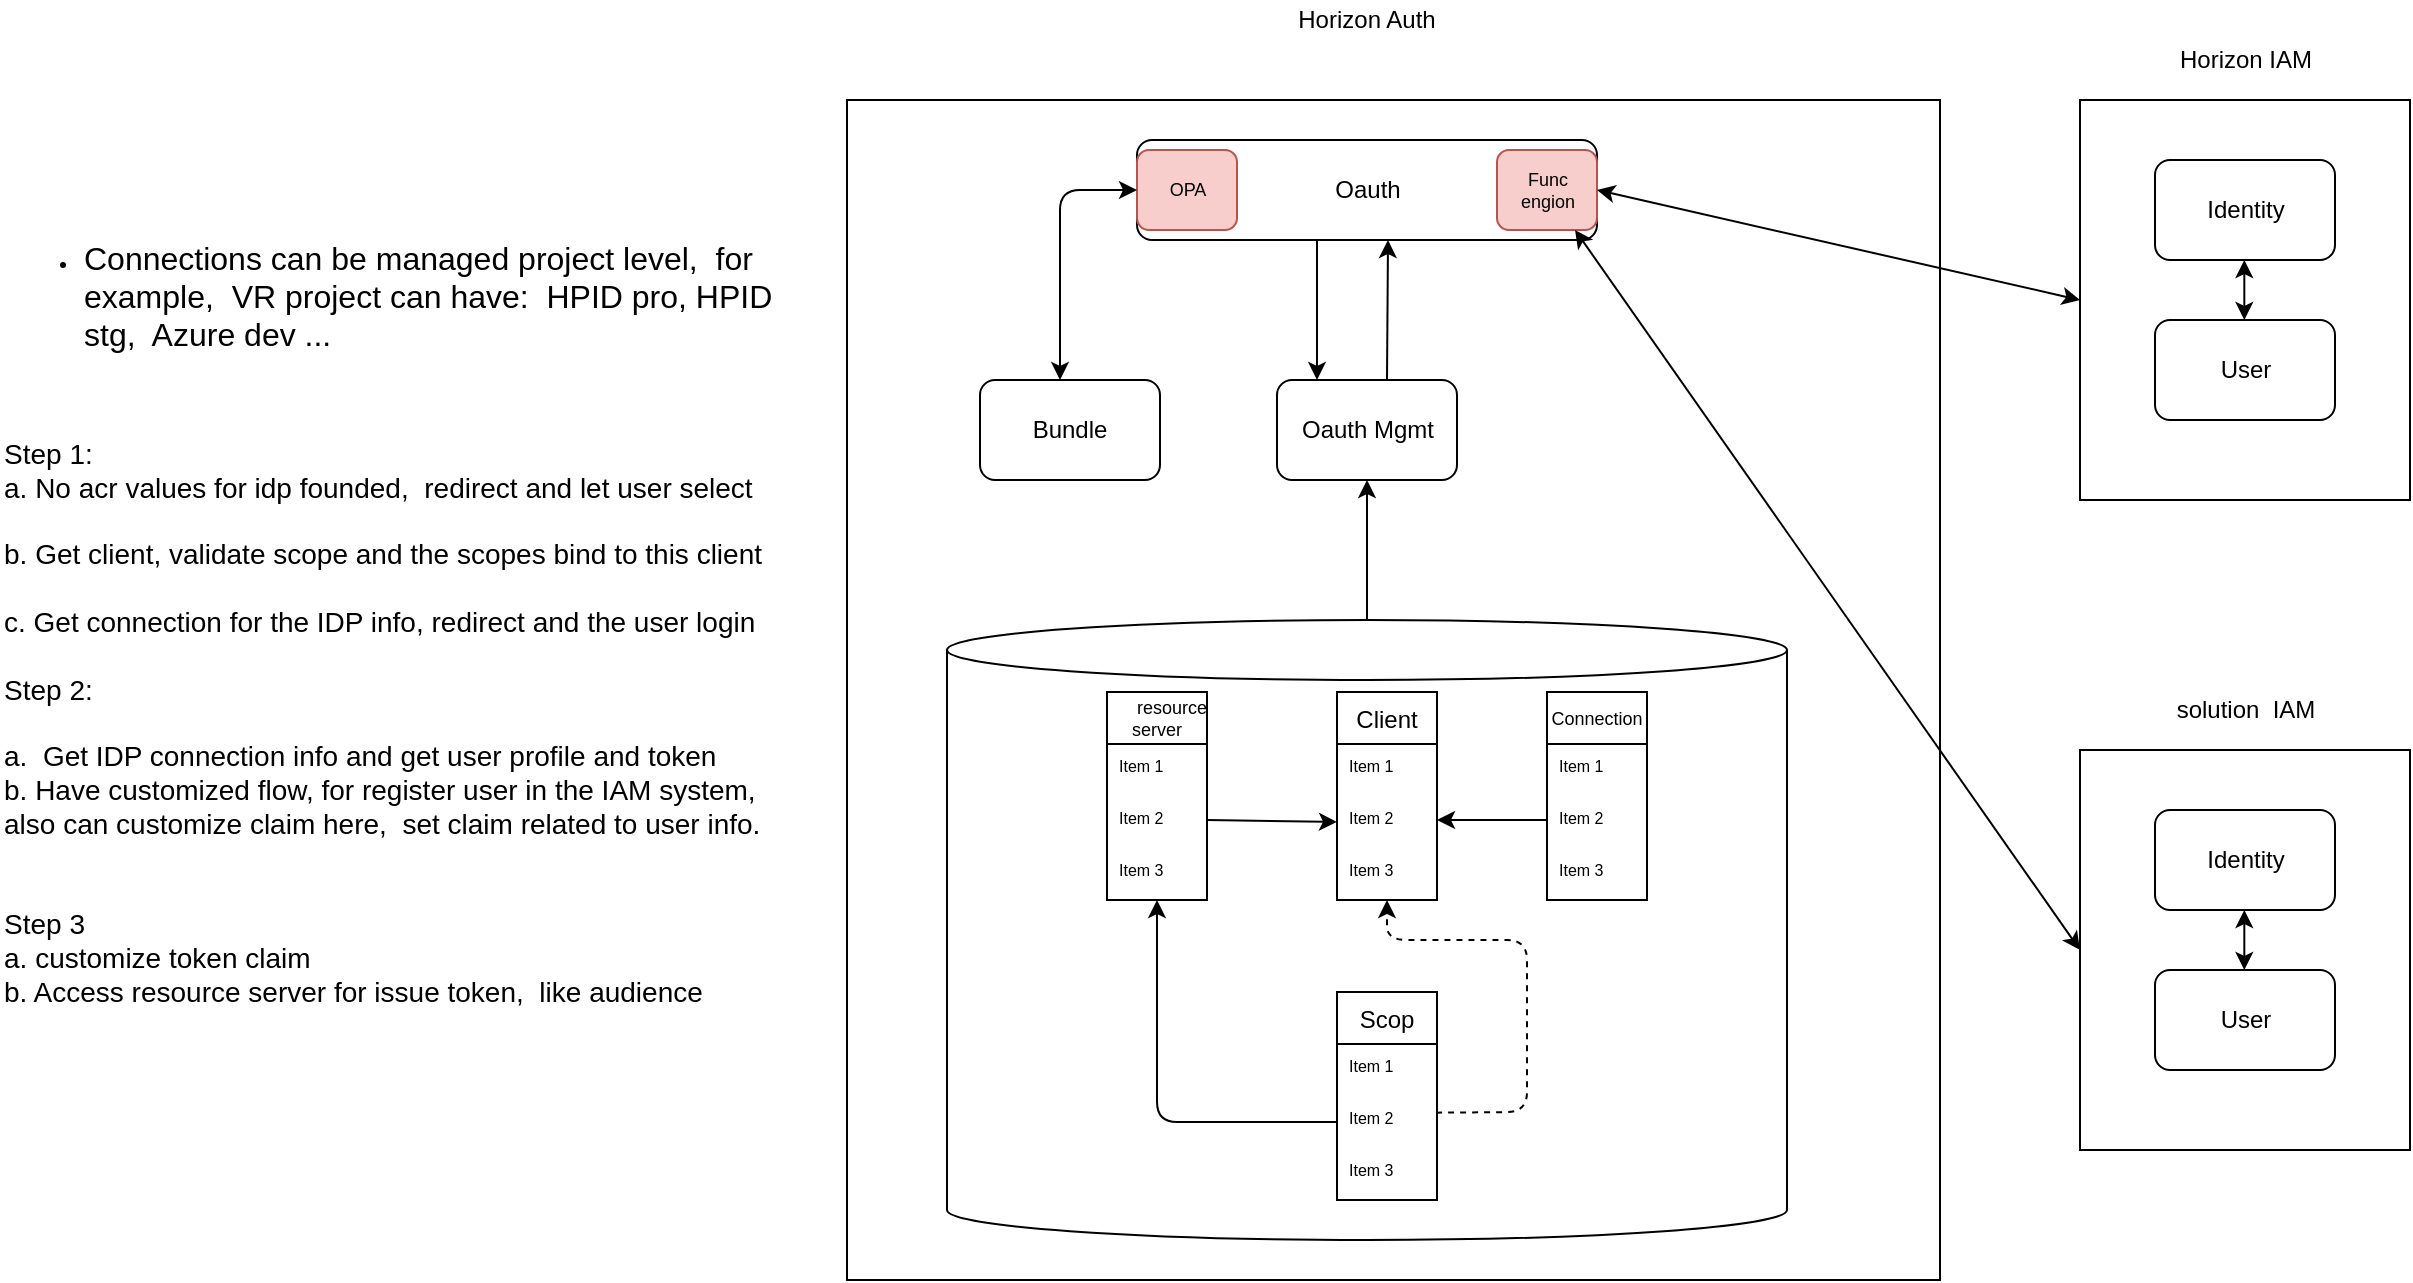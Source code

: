 <mxfile version="14.9.2" type="github" pages="8">
  <diagram id="IQn_MJ7tdE3Mbog3Oyrt" name="overall oauth">
    <mxGraphModel dx="2169" dy="761" grid="0" gridSize="10" guides="1" tooltips="1" connect="1" arrows="1" fold="1" page="1" pageScale="1" pageWidth="827" pageHeight="1169" math="0" shadow="0">
      <root>
        <mxCell id="0" />
        <mxCell id="1" parent="0" />
        <mxCell id="cm5UhN9ma7BzVIBEzsB2-56" value="" style="rounded=0;whiteSpace=wrap;html=1;fontSize=9;gradientColor=none;" parent="1" vertex="1">
          <mxGeometry x="560" y="455" width="165" height="200" as="geometry" />
        </mxCell>
        <mxCell id="cm5UhN9ma7BzVIBEzsB2-55" value="" style="rounded=0;whiteSpace=wrap;html=1;fontSize=9;gradientColor=none;" parent="1" vertex="1">
          <mxGeometry x="560" y="130" width="165" height="200" as="geometry" />
        </mxCell>
        <mxCell id="cm5UhN9ma7BzVIBEzsB2-54" value="" style="rounded=0;whiteSpace=wrap;html=1;fontSize=9;gradientColor=none;" parent="1" vertex="1">
          <mxGeometry x="-56.5" y="130" width="546.5" height="590" as="geometry" />
        </mxCell>
        <mxCell id="cm5UhN9ma7BzVIBEzsB2-41" value="" style="shape=cylinder3;whiteSpace=wrap;html=1;boundedLbl=1;backgroundOutline=1;size=15;fontSize=9;gradientColor=none;" parent="1" vertex="1">
          <mxGeometry x="-6.5" y="390" width="420" height="310" as="geometry" />
        </mxCell>
        <mxCell id="cm5UhN9ma7BzVIBEzsB2-1" value="Oauth" style="rounded=1;whiteSpace=wrap;html=1;" parent="1" vertex="1">
          <mxGeometry x="88.5" y="150" width="230" height="50" as="geometry" />
        </mxCell>
        <mxCell id="cm5UhN9ma7BzVIBEzsB2-2" value="Oauth Mgmt" style="rounded=1;whiteSpace=wrap;html=1;" parent="1" vertex="1">
          <mxGeometry x="158.5" y="270" width="90" height="50" as="geometry" />
        </mxCell>
        <mxCell id="cm5UhN9ma7BzVIBEzsB2-4" value="Horizon Auth" style="text;html=1;strokeColor=none;fillColor=none;align=center;verticalAlign=middle;whiteSpace=wrap;rounded=0;" parent="1" vertex="1">
          <mxGeometry x="141" y="80" width="125" height="20" as="geometry" />
        </mxCell>
        <mxCell id="cm5UhN9ma7BzVIBEzsB2-6" value="Horizon IAM" style="text;html=1;strokeColor=none;fillColor=none;align=center;verticalAlign=middle;whiteSpace=wrap;rounded=0;" parent="1" vertex="1">
          <mxGeometry x="577.5" y="100" width="130" height="20" as="geometry" />
        </mxCell>
        <mxCell id="cm5UhN9ma7BzVIBEzsB2-7" value="Identity" style="rounded=1;whiteSpace=wrap;html=1;" parent="1" vertex="1">
          <mxGeometry x="597.5" y="160" width="90" height="50" as="geometry" />
        </mxCell>
        <mxCell id="cm5UhN9ma7BzVIBEzsB2-8" value="User" style="rounded=1;whiteSpace=wrap;html=1;" parent="1" vertex="1">
          <mxGeometry x="597.5" y="240" width="90" height="50" as="geometry" />
        </mxCell>
        <mxCell id="cm5UhN9ma7BzVIBEzsB2-13" value="Client" style="swimlane;fontStyle=0;childLayout=stackLayout;horizontal=1;startSize=26;horizontalStack=0;resizeParent=1;resizeParentMax=0;resizeLast=0;collapsible=1;marginBottom=0;" parent="1" vertex="1">
          <mxGeometry x="188.5" y="426" width="50" height="104" as="geometry" />
        </mxCell>
        <mxCell id="cm5UhN9ma7BzVIBEzsB2-14" value="Item 1" style="text;strokeColor=none;fillColor=none;align=left;verticalAlign=top;spacingLeft=4;spacingRight=4;overflow=hidden;rotatable=0;points=[[0,0.5],[1,0.5]];portConstraint=eastwest;fontSize=8;" parent="cm5UhN9ma7BzVIBEzsB2-13" vertex="1">
          <mxGeometry y="26" width="50" height="26" as="geometry" />
        </mxCell>
        <mxCell id="cm5UhN9ma7BzVIBEzsB2-15" value="Item 2" style="text;strokeColor=none;fillColor=none;align=left;verticalAlign=top;spacingLeft=4;spacingRight=4;overflow=hidden;rotatable=0;points=[[0,0.5],[1,0.5]];portConstraint=eastwest;fontSize=8;" parent="cm5UhN9ma7BzVIBEzsB2-13" vertex="1">
          <mxGeometry y="52" width="50" height="26" as="geometry" />
        </mxCell>
        <mxCell id="cm5UhN9ma7BzVIBEzsB2-16" value="Item 3" style="text;strokeColor=none;fillColor=none;align=left;verticalAlign=top;spacingLeft=4;spacingRight=4;overflow=hidden;rotatable=0;points=[[0,0.5],[1,0.5]];portConstraint=eastwest;fontSize=8;" parent="cm5UhN9ma7BzVIBEzsB2-13" vertex="1">
          <mxGeometry y="78" width="50" height="26" as="geometry" />
        </mxCell>
        <mxCell id="cm5UhN9ma7BzVIBEzsB2-18" value="Scop" style="swimlane;fontStyle=0;childLayout=stackLayout;horizontal=1;startSize=26;horizontalStack=0;resizeParent=1;resizeParentMax=0;resizeLast=0;collapsible=1;marginBottom=0;" parent="1" vertex="1">
          <mxGeometry x="188.5" y="576" width="50" height="104" as="geometry" />
        </mxCell>
        <mxCell id="cm5UhN9ma7BzVIBEzsB2-19" value="Item 1" style="text;strokeColor=none;fillColor=none;align=left;verticalAlign=top;spacingLeft=4;spacingRight=4;overflow=hidden;rotatable=0;points=[[0,0.5],[1,0.5]];portConstraint=eastwest;fontSize=8;" parent="cm5UhN9ma7BzVIBEzsB2-18" vertex="1">
          <mxGeometry y="26" width="50" height="26" as="geometry" />
        </mxCell>
        <mxCell id="cm5UhN9ma7BzVIBEzsB2-20" value="Item 2" style="text;strokeColor=none;fillColor=none;align=left;verticalAlign=top;spacingLeft=4;spacingRight=4;overflow=hidden;rotatable=0;points=[[0,0.5],[1,0.5]];portConstraint=eastwest;fontSize=8;" parent="cm5UhN9ma7BzVIBEzsB2-18" vertex="1">
          <mxGeometry y="52" width="50" height="26" as="geometry" />
        </mxCell>
        <mxCell id="cm5UhN9ma7BzVIBEzsB2-21" value="Item 3" style="text;strokeColor=none;fillColor=none;align=left;verticalAlign=top;spacingLeft=4;spacingRight=4;overflow=hidden;rotatable=0;points=[[0,0.5],[1,0.5]];portConstraint=eastwest;fontSize=8;" parent="cm5UhN9ma7BzVIBEzsB2-18" vertex="1">
          <mxGeometry y="78" width="50" height="26" as="geometry" />
        </mxCell>
        <mxCell id="cm5UhN9ma7BzVIBEzsB2-22" value="Connection" style="swimlane;fontStyle=0;childLayout=stackLayout;horizontal=1;startSize=26;horizontalStack=0;resizeParent=1;resizeParentMax=0;resizeLast=0;collapsible=1;marginBottom=0;fontSize=9;" parent="1" vertex="1">
          <mxGeometry x="293.5" y="426" width="50" height="104" as="geometry" />
        </mxCell>
        <mxCell id="cm5UhN9ma7BzVIBEzsB2-23" value="Item 1" style="text;strokeColor=none;fillColor=none;align=left;verticalAlign=top;spacingLeft=4;spacingRight=4;overflow=hidden;rotatable=0;points=[[0,0.5],[1,0.5]];portConstraint=eastwest;fontSize=8;" parent="cm5UhN9ma7BzVIBEzsB2-22" vertex="1">
          <mxGeometry y="26" width="50" height="26" as="geometry" />
        </mxCell>
        <mxCell id="cm5UhN9ma7BzVIBEzsB2-24" value="Item 2" style="text;strokeColor=none;fillColor=none;align=left;verticalAlign=top;spacingLeft=4;spacingRight=4;overflow=hidden;rotatable=0;points=[[0,0.5],[1,0.5]];portConstraint=eastwest;fontSize=8;" parent="cm5UhN9ma7BzVIBEzsB2-22" vertex="1">
          <mxGeometry y="52" width="50" height="26" as="geometry" />
        </mxCell>
        <mxCell id="cm5UhN9ma7BzVIBEzsB2-25" value="Item 3" style="text;strokeColor=none;fillColor=none;align=left;verticalAlign=top;spacingLeft=4;spacingRight=4;overflow=hidden;rotatable=0;points=[[0,0.5],[1,0.5]];portConstraint=eastwest;fontSize=8;" parent="cm5UhN9ma7BzVIBEzsB2-22" vertex="1">
          <mxGeometry y="78" width="50" height="26" as="geometry" />
        </mxCell>
        <mxCell id="cm5UhN9ma7BzVIBEzsB2-26" value="      resource&#xa;server" style="swimlane;fontStyle=0;childLayout=stackLayout;horizontal=1;startSize=26;horizontalStack=0;resizeParent=1;resizeParentMax=0;resizeLast=0;collapsible=1;marginBottom=0;fontSize=9;" parent="1" vertex="1">
          <mxGeometry x="73.5" y="426" width="50" height="104" as="geometry" />
        </mxCell>
        <mxCell id="cm5UhN9ma7BzVIBEzsB2-27" value="Item 1" style="text;strokeColor=none;fillColor=none;align=left;verticalAlign=top;spacingLeft=4;spacingRight=4;overflow=hidden;rotatable=0;points=[[0,0.5],[1,0.5]];portConstraint=eastwest;fontSize=8;" parent="cm5UhN9ma7BzVIBEzsB2-26" vertex="1">
          <mxGeometry y="26" width="50" height="26" as="geometry" />
        </mxCell>
        <mxCell id="cm5UhN9ma7BzVIBEzsB2-28" value="Item 2" style="text;strokeColor=none;fillColor=none;align=left;verticalAlign=top;spacingLeft=4;spacingRight=4;overflow=hidden;rotatable=0;points=[[0,0.5],[1,0.5]];portConstraint=eastwest;fontSize=8;" parent="cm5UhN9ma7BzVIBEzsB2-26" vertex="1">
          <mxGeometry y="52" width="50" height="26" as="geometry" />
        </mxCell>
        <mxCell id="cm5UhN9ma7BzVIBEzsB2-29" value="Item 3" style="text;strokeColor=none;fillColor=none;align=left;verticalAlign=top;spacingLeft=4;spacingRight=4;overflow=hidden;rotatable=0;points=[[0,0.5],[1,0.5]];portConstraint=eastwest;fontSize=8;" parent="cm5UhN9ma7BzVIBEzsB2-26" vertex="1">
          <mxGeometry y="78" width="50" height="26" as="geometry" />
        </mxCell>
        <mxCell id="cm5UhN9ma7BzVIBEzsB2-30" value="&lt;div&gt;&lt;br&gt;&lt;/div&gt;&lt;ul&gt;&lt;li&gt;&lt;font&gt;&lt;font style=&quot;font-size: 16px&quot;&gt;Connections can be managed project level,&amp;nbsp; for example,&amp;nbsp; VR project can have:&amp;nbsp; HPID pro, HPID stg,&amp;nbsp; Azure dev ...&lt;/font&gt;&lt;/font&gt;&lt;/li&gt;&lt;/ul&gt;&lt;font&gt;&lt;br&gt;&lt;br&gt;&lt;br&gt;&lt;font style=&quot;font-size: 14px&quot;&gt;&lt;font&gt;Step 1:&lt;br&gt;a. No acr values for idp founded,&amp;nbsp; redirect and let user select&lt;br&gt;&lt;br&gt;b. Get client, validate scope and the scopes bind to this client&lt;br&gt;&lt;br&gt;c. Get connection for the IDP info, redirect and the user login&lt;br&gt;&lt;/font&gt;&lt;br&gt;&lt;font&gt;Step 2&lt;/font&gt;&lt;/font&gt;&lt;font&gt;&lt;font style=&quot;font-size: 14px&quot;&gt;:&lt;br&gt;&lt;br&gt;&lt;/font&gt;&lt;font&gt;&lt;font style=&quot;font-size: 14px&quot;&gt;a.&amp;nbsp; Get IDP connection info and get user profile and token&lt;br&gt;b. Have customized flow, for register user in the IAM system,&amp;nbsp; also can customize claim here,&amp;nbsp; set claim related to user info.&lt;br&gt;&lt;br&gt;&lt;br&gt;Step 3&lt;br&gt;a. customize token claim&lt;br&gt;b. Access resource server for issue token,&amp;nbsp; like audience&lt;/font&gt;&lt;br&gt;&lt;br&gt;&lt;br&gt;&lt;br&gt;&lt;/font&gt;&lt;br&gt;&lt;/font&gt;&lt;br&gt;&lt;br&gt;&lt;br&gt;&lt;br&gt;&lt;/font&gt;" style="text;html=1;strokeColor=none;fillColor=none;align=left;verticalAlign=middle;whiteSpace=wrap;rounded=0;fontSize=9;" parent="1" vertex="1">
          <mxGeometry x="-480" y="187.5" width="400" height="475" as="geometry" />
        </mxCell>
        <mxCell id="cm5UhN9ma7BzVIBEzsB2-37" value="" style="endArrow=classic;html=1;fontSize=9;" parent="1" edge="1">
          <mxGeometry width="50" height="50" relative="1" as="geometry">
            <mxPoint x="178.5" y="200" as="sourcePoint" />
            <mxPoint x="178.5" y="270" as="targetPoint" />
          </mxGeometry>
        </mxCell>
        <mxCell id="cm5UhN9ma7BzVIBEzsB2-38" value="" style="endArrow=classic;html=1;fontSize=9;" parent="1" edge="1">
          <mxGeometry width="50" height="50" relative="1" as="geometry">
            <mxPoint x="213.5" y="270" as="sourcePoint" />
            <mxPoint x="214" y="200" as="targetPoint" />
          </mxGeometry>
        </mxCell>
        <mxCell id="cm5UhN9ma7BzVIBEzsB2-39" value="" style="endArrow=classic;html=1;fontSize=9;entryX=0.5;entryY=1;entryDx=0;entryDy=0;exitX=0.5;exitY=0;exitDx=0;exitDy=0;exitPerimeter=0;" parent="1" source="cm5UhN9ma7BzVIBEzsB2-41" target="cm5UhN9ma7BzVIBEzsB2-2" edge="1">
          <mxGeometry width="50" height="50" relative="1" as="geometry">
            <mxPoint x="203.5" y="370" as="sourcePoint" />
            <mxPoint x="203" y="320" as="targetPoint" />
          </mxGeometry>
        </mxCell>
        <mxCell id="cm5UhN9ma7BzVIBEzsB2-42" value="" style="endArrow=classic;html=1;fontSize=9;" parent="1" edge="1">
          <mxGeometry width="50" height="50" relative="1" as="geometry">
            <mxPoint x="293.5" y="490" as="sourcePoint" />
            <mxPoint x="238.5" y="490" as="targetPoint" />
          </mxGeometry>
        </mxCell>
        <mxCell id="cm5UhN9ma7BzVIBEzsB2-45" value="" style="endArrow=classic;html=1;fontSize=9;entryX=0;entryY=0.5;entryDx=0;entryDy=0;" parent="1" target="cm5UhN9ma7BzVIBEzsB2-15" edge="1">
          <mxGeometry width="50" height="50" relative="1" as="geometry">
            <mxPoint x="123.5" y="490" as="sourcePoint" />
            <mxPoint x="173.5" y="490" as="targetPoint" />
          </mxGeometry>
        </mxCell>
        <mxCell id="cm5UhN9ma7BzVIBEzsB2-46" value="" style="endArrow=classic;html=1;fontSize=9;exitX=0.991;exitY=0.32;exitDx=0;exitDy=0;exitPerimeter=0;dashed=1;" parent="1" source="cm5UhN9ma7BzVIBEzsB2-20" target="cm5UhN9ma7BzVIBEzsB2-16" edge="1">
          <mxGeometry width="50" height="50" relative="1" as="geometry">
            <mxPoint x="493.5" y="650" as="sourcePoint" />
            <mxPoint x="543.5" y="600" as="targetPoint" />
            <Array as="points">
              <mxPoint x="283.5" y="636" />
              <mxPoint x="283.5" y="550" />
              <mxPoint x="213.5" y="550" />
            </Array>
          </mxGeometry>
        </mxCell>
        <mxCell id="cm5UhN9ma7BzVIBEzsB2-47" value="" style="endArrow=classic;html=1;fontSize=9;exitX=0;exitY=0.5;exitDx=0;exitDy=0;" parent="1" source="cm5UhN9ma7BzVIBEzsB2-20" target="cm5UhN9ma7BzVIBEzsB2-29" edge="1">
          <mxGeometry width="50" height="50" relative="1" as="geometry">
            <mxPoint x="103.5" y="640" as="sourcePoint" />
            <mxPoint x="153.5" y="590" as="targetPoint" />
            <Array as="points">
              <mxPoint x="98.5" y="641" />
            </Array>
          </mxGeometry>
        </mxCell>
        <mxCell id="cm5UhN9ma7BzVIBEzsB2-49" value="solution&amp;nbsp; IAM" style="text;html=1;strokeColor=none;fillColor=none;align=center;verticalAlign=middle;whiteSpace=wrap;rounded=0;" parent="1" vertex="1">
          <mxGeometry x="577.5" y="425" width="130" height="20" as="geometry" />
        </mxCell>
        <mxCell id="cm5UhN9ma7BzVIBEzsB2-50" value="Identity" style="rounded=1;whiteSpace=wrap;html=1;" parent="1" vertex="1">
          <mxGeometry x="597.5" y="485" width="90" height="50" as="geometry" />
        </mxCell>
        <mxCell id="cm5UhN9ma7BzVIBEzsB2-51" value="User" style="rounded=1;whiteSpace=wrap;html=1;" parent="1" vertex="1">
          <mxGeometry x="597.5" y="565" width="90" height="50" as="geometry" />
        </mxCell>
        <mxCell id="cm5UhN9ma7BzVIBEzsB2-52" value="" style="endArrow=classic;startArrow=classic;html=1;fontSize=9;" parent="1" edge="1">
          <mxGeometry width="50" height="50" relative="1" as="geometry">
            <mxPoint x="642.16" y="240" as="sourcePoint" />
            <mxPoint x="642.16" y="210" as="targetPoint" />
          </mxGeometry>
        </mxCell>
        <mxCell id="cm5UhN9ma7BzVIBEzsB2-53" value="" style="endArrow=classic;startArrow=classic;html=1;fontSize=9;" parent="1" edge="1">
          <mxGeometry width="50" height="50" relative="1" as="geometry">
            <mxPoint x="642.16" y="565" as="sourcePoint" />
            <mxPoint x="642.16" y="535" as="targetPoint" />
          </mxGeometry>
        </mxCell>
        <mxCell id="cm5UhN9ma7BzVIBEzsB2-57" value="Func engion" style="rounded=1;whiteSpace=wrap;html=1;fontSize=9;fillColor=#f8cecc;strokeColor=#b85450;" parent="1" vertex="1">
          <mxGeometry x="268.5" y="155" width="50" height="40" as="geometry" />
        </mxCell>
        <mxCell id="cm5UhN9ma7BzVIBEzsB2-61" value="OPA" style="rounded=1;whiteSpace=wrap;html=1;fontSize=9;fillColor=#f8cecc;strokeColor=#b85450;" parent="1" vertex="1">
          <mxGeometry x="88.5" y="155" width="50" height="40" as="geometry" />
        </mxCell>
        <mxCell id="cm5UhN9ma7BzVIBEzsB2-62" value="Bundle" style="rounded=1;whiteSpace=wrap;html=1;" parent="1" vertex="1">
          <mxGeometry x="10" y="270" width="90" height="50" as="geometry" />
        </mxCell>
        <mxCell id="cm5UhN9ma7BzVIBEzsB2-63" value="" style="endArrow=classic;startArrow=classic;html=1;shadow=0;fontSize=9;entryX=0;entryY=0.5;entryDx=0;entryDy=0;" parent="1" target="cm5UhN9ma7BzVIBEzsB2-61" edge="1">
          <mxGeometry width="50" height="50" relative="1" as="geometry">
            <mxPoint x="50" y="270" as="sourcePoint" />
            <mxPoint x="50" y="210" as="targetPoint" />
            <Array as="points">
              <mxPoint x="50" y="175" />
            </Array>
          </mxGeometry>
        </mxCell>
        <mxCell id="cm5UhN9ma7BzVIBEzsB2-64" value="" style="endArrow=classic;startArrow=classic;html=1;shadow=0;fontSize=9;entryX=0;entryY=0.5;entryDx=0;entryDy=0;exitX=1;exitY=0.5;exitDx=0;exitDy=0;" parent="1" source="cm5UhN9ma7BzVIBEzsB2-57" target="cm5UhN9ma7BzVIBEzsB2-55" edge="1">
          <mxGeometry width="50" height="50" relative="1" as="geometry">
            <mxPoint x="500" y="280" as="sourcePoint" />
            <mxPoint x="550" y="230" as="targetPoint" />
          </mxGeometry>
        </mxCell>
        <mxCell id="cm5UhN9ma7BzVIBEzsB2-65" value="" style="endArrow=classic;startArrow=classic;html=1;shadow=0;fontSize=9;entryX=0;entryY=0.5;entryDx=0;entryDy=0;" parent="1" source="cm5UhN9ma7BzVIBEzsB2-57" target="cm5UhN9ma7BzVIBEzsB2-56" edge="1">
          <mxGeometry width="50" height="50" relative="1" as="geometry">
            <mxPoint x="343.5" y="340" as="sourcePoint" />
            <mxPoint x="697.5" y="385" as="targetPoint" />
          </mxGeometry>
        </mxCell>
      </root>
    </mxGraphModel>
  </diagram>
  <diagram id="wief-TQDNbuDF8WF_Twj" name="Event system">
    <mxGraphModel dx="994" dy="536" grid="0" gridSize="10" guides="1" tooltips="1" connect="1" arrows="1" fold="1" page="1" pageScale="1" pageWidth="827" pageHeight="1169" math="0" shadow="0">
      <root>
        <mxCell id="824z70k770UWUd_179WO-0" />
        <mxCell id="824z70k770UWUd_179WO-1" parent="824z70k770UWUd_179WO-0" />
        <mxCell id="cNpe54T5A7_rmGW5pdE6-75" value="" style="rounded=1;whiteSpace=wrap;html=1;" parent="824z70k770UWUd_179WO-1" vertex="1">
          <mxGeometry x="150" y="810" width="101.25" height="132.5" as="geometry" />
        </mxCell>
        <mxCell id="cNpe54T5A7_rmGW5pdE6-66" value="" style="rounded=1;whiteSpace=wrap;html=1;" parent="824z70k770UWUd_179WO-1" vertex="1">
          <mxGeometry x="350" y="720" width="100" height="90" as="geometry" />
        </mxCell>
        <mxCell id="cNpe54T5A7_rmGW5pdE6-40" value="" style="rounded=1;whiteSpace=wrap;html=1;" parent="824z70k770UWUd_179WO-1" vertex="1">
          <mxGeometry x="350" y="920" width="100" height="90" as="geometry" />
        </mxCell>
        <mxCell id="cNpe54T5A7_rmGW5pdE6-38" value="" style="rounded=1;whiteSpace=wrap;html=1;" parent="824z70k770UWUd_179WO-1" vertex="1">
          <mxGeometry x="180" y="485" width="275" height="200" as="geometry" />
        </mxCell>
        <mxCell id="cNpe54T5A7_rmGW5pdE6-4" value="&lt;span style=&quot;font-size: 9px&quot;&gt;push notification service&lt;/span&gt;" style="rounded=1;whiteSpace=wrap;html=1;" parent="824z70k770UWUd_179WO-1" vertex="1">
          <mxGeometry x="360" y="510" width="80" height="30" as="geometry" />
        </mxCell>
        <mxCell id="cNpe54T5A7_rmGW5pdE6-5" value="&lt;span style=&quot;font-size: 9px&quot;&gt;push notification service&lt;/span&gt;" style="rounded=1;whiteSpace=wrap;html=1;" parent="824z70k770UWUd_179WO-1" vertex="1">
          <mxGeometry x="360" y="560" width="80" height="30" as="geometry" />
        </mxCell>
        <mxCell id="cNpe54T5A7_rmGW5pdE6-9" value="&lt;font style=&quot;font-size: 9px&quot;&gt;NATS server&lt;/font&gt;" style="rounded=1;whiteSpace=wrap;html=1;" parent="824z70k770UWUd_179WO-1" vertex="1">
          <mxGeometry x="210" y="550" width="80" height="50" as="geometry" />
        </mxCell>
        <mxCell id="cNpe54T5A7_rmGW5pdE6-11" value="" style="endArrow=classic;html=1;exitX=1;exitY=0.5;exitDx=0;exitDy=0;entryX=0;entryY=0.5;entryDx=0;entryDy=0;" parent="824z70k770UWUd_179WO-1" source="cNpe54T5A7_rmGW5pdE6-9" target="cNpe54T5A7_rmGW5pdE6-4" edge="1">
          <mxGeometry width="50" height="50" relative="1" as="geometry">
            <mxPoint x="370" y="500" as="sourcePoint" />
            <mxPoint x="420" y="450" as="targetPoint" />
          </mxGeometry>
        </mxCell>
        <mxCell id="cNpe54T5A7_rmGW5pdE6-12" value="" style="endArrow=classic;html=1;exitX=1;exitY=0.5;exitDx=0;exitDy=0;entryX=0;entryY=0.5;entryDx=0;entryDy=0;" parent="824z70k770UWUd_179WO-1" source="cNpe54T5A7_rmGW5pdE6-9" target="cNpe54T5A7_rmGW5pdE6-5" edge="1">
          <mxGeometry width="50" height="50" relative="1" as="geometry">
            <mxPoint x="300" y="535" as="sourcePoint" />
            <mxPoint x="370" y="545" as="targetPoint" />
          </mxGeometry>
        </mxCell>
        <mxCell id="cNpe54T5A7_rmGW5pdE6-14" value="&lt;font style=&quot;font-size: 9px&quot;&gt;solution service&lt;br&gt;&lt;/font&gt;" style="rounded=1;whiteSpace=wrap;html=1;" parent="824z70k770UWUd_179WO-1" vertex="1">
          <mxGeometry x="360" y="720" width="80" height="50" as="geometry" />
        </mxCell>
        <mxCell id="cNpe54T5A7_rmGW5pdE6-17" value="" style="endArrow=classic;html=1;strokeWidth=3;exitX=0.5;exitY=0;exitDx=0;exitDy=0;" parent="824z70k770UWUd_179WO-1" source="cNpe54T5A7_rmGW5pdE6-66" target="cNpe54T5A7_rmGW5pdE6-48" edge="1">
          <mxGeometry width="50" height="50" relative="1" as="geometry">
            <mxPoint x="240" y="730" as="sourcePoint" />
            <mxPoint x="250" y="650" as="targetPoint" />
          </mxGeometry>
        </mxCell>
        <mxCell id="cNpe54T5A7_rmGW5pdE6-22" value="API" style="text;html=1;strokeColor=none;fillColor=none;align=center;verticalAlign=middle;whiteSpace=wrap;rounded=0;" parent="824z70k770UWUd_179WO-1" vertex="1">
          <mxGeometry x="400" y="690" width="40" height="20" as="geometry" />
        </mxCell>
        <mxCell id="cNpe54T5A7_rmGW5pdE6-23" value="Client" style="ellipse;whiteSpace=wrap;html=1;" parent="824z70k770UWUd_179WO-1" vertex="1">
          <mxGeometry x="590" y="560" width="100" height="50" as="geometry" />
        </mxCell>
        <mxCell id="cNpe54T5A7_rmGW5pdE6-24" value="" style="endArrow=none;dashed=1;html=1;strokeWidth=1;entryX=0;entryY=0.5;entryDx=0;entryDy=0;exitX=1;exitY=0.5;exitDx=0;exitDy=0;" parent="824z70k770UWUd_179WO-1" source="cNpe54T5A7_rmGW5pdE6-4" target="cNpe54T5A7_rmGW5pdE6-23" edge="1">
          <mxGeometry width="50" height="50" relative="1" as="geometry">
            <mxPoint x="420" y="670" as="sourcePoint" />
            <mxPoint x="470" y="620" as="targetPoint" />
          </mxGeometry>
        </mxCell>
        <mxCell id="cNpe54T5A7_rmGW5pdE6-25" value="" style="endArrow=none;dashed=1;html=1;strokeWidth=1;entryX=0.074;entryY=0.729;entryDx=0;entryDy=0;exitX=1.01;exitY=0.564;exitDx=0;exitDy=0;exitPerimeter=0;entryPerimeter=0;" parent="824z70k770UWUd_179WO-1" source="cNpe54T5A7_rmGW5pdE6-5" target="cNpe54T5A7_rmGW5pdE6-23" edge="1">
          <mxGeometry width="50" height="50" relative="1" as="geometry">
            <mxPoint x="450" y="545" as="sourcePoint" />
            <mxPoint x="600" y="595" as="targetPoint" />
          </mxGeometry>
        </mxCell>
        <mxCell id="cNpe54T5A7_rmGW5pdE6-26" value="" style="endArrow=none;dashed=1;html=1;strokeWidth=1;exitX=1;exitY=0.844;exitDx=0;exitDy=0;exitPerimeter=0;" parent="824z70k770UWUd_179WO-1" source="cNpe54T5A7_rmGW5pdE6-4" edge="1">
          <mxGeometry width="50" height="50" relative="1" as="geometry">
            <mxPoint x="450.8" y="618.2" as="sourcePoint" />
            <mxPoint x="590" y="590" as="targetPoint" />
          </mxGeometry>
        </mxCell>
        <mxCell id="cNpe54T5A7_rmGW5pdE6-27" value="" style="endArrow=none;dashed=1;html=1;strokeWidth=1;exitX=1;exitY=0.75;exitDx=0;exitDy=0;entryX=0;entryY=1;entryDx=0;entryDy=0;" parent="824z70k770UWUd_179WO-1" source="cNpe54T5A7_rmGW5pdE6-5" target="cNpe54T5A7_rmGW5pdE6-23" edge="1">
          <mxGeometry width="50" height="50" relative="1" as="geometry">
            <mxPoint x="450.8" y="618.2" as="sourcePoint" />
            <mxPoint x="590" y="590" as="targetPoint" />
          </mxGeometry>
        </mxCell>
        <mxCell id="cNpe54T5A7_rmGW5pdE6-28" value="&lt;span style=&quot;font-size: 7px&quot;&gt;1. ws server&amp;nbsp; will maitain the SubID to ws connection mapping info&amp;nbsp;&lt;br&gt;2. push notification serve push API,&amp;nbsp; publish message to related topic.&amp;nbsp; Topic&amp;nbsp; name may contain tenant info&lt;br&gt;&lt;/span&gt;" style="text;html=1;strokeColor=none;fillColor=none;align=left;verticalAlign=middle;whiteSpace=wrap;rounded=0;" parent="824z70k770UWUd_179WO-1" vertex="1">
          <mxGeometry x="210" y="425" width="245" height="55" as="geometry" />
        </mxCell>
        <mxCell id="cNpe54T5A7_rmGW5pdE6-30" value="&lt;font style=&quot;font-size: 8px&quot;&gt;connect with one unique SubID,&amp;nbsp; token info for connection authenticate&lt;/font&gt;" style="text;html=1;strokeColor=none;fillColor=none;align=center;verticalAlign=middle;whiteSpace=wrap;rounded=0;" parent="824z70k770UWUd_179WO-1" vertex="1">
          <mxGeometry x="590" y="510" width="90" height="40" as="geometry" />
        </mxCell>
        <mxCell id="cNpe54T5A7_rmGW5pdE6-31" value="&lt;span style=&quot;font-size: 8px&quot;&gt;push for the SubID&lt;/span&gt;" style="text;html=1;strokeColor=none;fillColor=none;align=center;verticalAlign=middle;whiteSpace=wrap;rounded=0;" parent="824z70k770UWUd_179WO-1" vertex="1">
          <mxGeometry x="304" y="690" width="110" height="20" as="geometry" />
        </mxCell>
        <mxCell id="cNpe54T5A7_rmGW5pdE6-33" value="&lt;span style=&quot;font-size: 7px&quot;&gt;msg&lt;/span&gt;" style="text;html=1;strokeColor=none;fillColor=none;align=center;verticalAlign=middle;whiteSpace=wrap;rounded=0;" parent="824z70k770UWUd_179WO-1" vertex="1">
          <mxGeometry x="307.5" y="530" width="30" height="10" as="geometry" />
        </mxCell>
        <mxCell id="cNpe54T5A7_rmGW5pdE6-34" value="&lt;span style=&quot;font-size: 7px&quot;&gt;msg&lt;/span&gt;" style="text;html=1;strokeColor=none;fillColor=none;align=center;verticalAlign=middle;whiteSpace=wrap;rounded=0;" parent="824z70k770UWUd_179WO-1" vertex="1">
          <mxGeometry x="310" y="560" width="30" height="10" as="geometry" />
        </mxCell>
        <mxCell id="cNpe54T5A7_rmGW5pdE6-35" value="&lt;span style=&quot;font-size: 7px&quot;&gt;msg&lt;/span&gt;" style="text;html=1;strokeColor=none;fillColor=none;align=center;verticalAlign=middle;whiteSpace=wrap;rounded=0;" parent="824z70k770UWUd_179WO-1" vertex="1">
          <mxGeometry x="310" y="600" width="30" height="10" as="geometry" />
        </mxCell>
        <mxCell id="cNpe54T5A7_rmGW5pdE6-36" value="&lt;font style=&quot;font-size: 7px&quot;&gt;ws connection&lt;/font&gt;&amp;nbsp;" style="text;html=1;strokeColor=none;fillColor=none;align=center;verticalAlign=middle;whiteSpace=wrap;rounded=0;" parent="824z70k770UWUd_179WO-1" vertex="1">
          <mxGeometry x="510" y="530" width="50" height="20" as="geometry" />
        </mxCell>
        <mxCell id="cNpe54T5A7_rmGW5pdE6-39" value="&lt;font style=&quot;font-size: 8px&quot;&gt;&lt;font style=&quot;font-size: 8px&quot;&gt;Horizon&lt;/font&gt;&amp;nbsp;core&amp;nbsp;&lt;/font&gt;" style="text;html=1;strokeColor=none;fillColor=none;align=center;verticalAlign=middle;whiteSpace=wrap;rounded=0;" parent="824z70k770UWUd_179WO-1" vertex="1">
          <mxGeometry x="282.5" y="480" width="80" height="20" as="geometry" />
        </mxCell>
        <mxCell id="cNpe54T5A7_rmGW5pdE6-41" value="&lt;span style=&quot;font-size: 8px&quot;&gt;dev cluster&lt;/span&gt;" style="text;html=1;strokeColor=none;fillColor=none;align=center;verticalAlign=middle;whiteSpace=wrap;rounded=0;" parent="824z70k770UWUd_179WO-1" vertex="1">
          <mxGeometry x="372" y="790" width="56" height="20" as="geometry" />
        </mxCell>
        <mxCell id="cNpe54T5A7_rmGW5pdE6-48" value="&lt;span style=&quot;font-size: 9px&quot;&gt;push notification service&lt;/span&gt;" style="rounded=1;whiteSpace=wrap;html=1;" parent="824z70k770UWUd_179WO-1" vertex="1">
          <mxGeometry x="360" y="610" width="80" height="30" as="geometry" />
        </mxCell>
        <mxCell id="cNpe54T5A7_rmGW5pdE6-49" value="" style="endArrow=classic;html=1;exitX=1;exitY=0.5;exitDx=0;exitDy=0;entryX=0;entryY=0.5;entryDx=0;entryDy=0;" parent="824z70k770UWUd_179WO-1" source="cNpe54T5A7_rmGW5pdE6-9" target="cNpe54T5A7_rmGW5pdE6-48" edge="1">
          <mxGeometry width="50" height="50" relative="1" as="geometry">
            <mxPoint x="300" y="585" as="sourcePoint" />
            <mxPoint x="370" y="585" as="targetPoint" />
          </mxGeometry>
        </mxCell>
        <mxCell id="cNpe54T5A7_rmGW5pdE6-50" value="" style="endArrow=none;dashed=1;html=1;strokeWidth=1;exitX=1;exitY=0.75;exitDx=0;exitDy=0;entryX=0.229;entryY=0.934;entryDx=0;entryDy=0;entryPerimeter=0;" parent="824z70k770UWUd_179WO-1" target="cNpe54T5A7_rmGW5pdE6-23" edge="1">
          <mxGeometry width="50" height="50" relative="1" as="geometry">
            <mxPoint x="440" y="619.92" as="sourcePoint" />
            <mxPoint x="604.441" y="639.995" as="targetPoint" />
          </mxGeometry>
        </mxCell>
        <mxCell id="cNpe54T5A7_rmGW5pdE6-51" value="" style="endArrow=none;dashed=1;html=1;strokeWidth=1;exitX=1;exitY=0.75;exitDx=0;exitDy=0;entryX=0.5;entryY=1;entryDx=0;entryDy=0;" parent="824z70k770UWUd_179WO-1" target="cNpe54T5A7_rmGW5pdE6-23" edge="1">
          <mxGeometry width="50" height="50" relative="1" as="geometry">
            <mxPoint x="440" y="631.61" as="sourcePoint" />
            <mxPoint x="612.9" y="618.39" as="targetPoint" />
          </mxGeometry>
        </mxCell>
        <mxCell id="cNpe54T5A7_rmGW5pdE6-52" value="" style="endArrow=classic;html=1;strokeWidth=1;entryX=0.5;entryY=1;entryDx=0;entryDy=0;exitX=0;exitY=1;exitDx=0;exitDy=0;" parent="824z70k770UWUd_179WO-1" source="cNpe54T5A7_rmGW5pdE6-48" target="cNpe54T5A7_rmGW5pdE6-9" edge="1">
          <mxGeometry width="50" height="50" relative="1" as="geometry">
            <mxPoint x="450" y="740" as="sourcePoint" />
            <mxPoint x="500" y="690" as="targetPoint" />
          </mxGeometry>
        </mxCell>
        <mxCell id="cNpe54T5A7_rmGW5pdE6-53" value="1" style="text;html=1;strokeColor=none;fillColor=none;align=center;verticalAlign=middle;whiteSpace=wrap;rounded=0;" parent="824z70k770UWUd_179WO-1" vertex="1">
          <mxGeometry x="380" y="665" width="20" height="20" as="geometry" />
        </mxCell>
        <mxCell id="cNpe54T5A7_rmGW5pdE6-55" value="2&lt;span style=&quot;color: rgba(0 , 0 , 0 , 0) ; font-family: monospace ; font-size: 0px&quot;&gt;%3CmxGraphModel%3E%3Croot%3E%3CmxCell%20id%3D%220%22%2F%3E%3CmxCell%20id%3D%221%22%20parent%3D%220%22%2F%3E%3CmxCell%20id%3D%222%22%20value%3D%221%22%20style%3D%22text%3Bhtml%3D1%3BstrokeColor%3Dnone%3BfillColor%3Dnone%3Balign%3Dcenter%3BverticalAlign%3Dmiddle%3BwhiteSpace%3Dwrap%3Brounded%3D0%3B%22%20vertex%3D%221%22%20parent%3D%221%22%3E%3CmxGeometry%20x%3D%22380%22%20y%3D%22665%22%20width%3D%2220%22%20height%3D%2220%22%20as%3D%22geometry%22%2F%3E%3C%2FmxCell%3E%3C%2Froot%3E%3C%2FmxGraphModel%3E&lt;/span&gt;" style="text;html=1;strokeColor=none;fillColor=none;align=center;verticalAlign=middle;whiteSpace=wrap;rounded=0;" parent="824z70k770UWUd_179WO-1" vertex="1">
          <mxGeometry x="280" y="615" width="20" height="20" as="geometry" />
        </mxCell>
        <mxCell id="cNpe54T5A7_rmGW5pdE6-56" value="3" style="text;html=1;strokeColor=none;fillColor=none;align=center;verticalAlign=middle;whiteSpace=wrap;rounded=0;" parent="824z70k770UWUd_179WO-1" vertex="1">
          <mxGeometry x="330" y="575" width="20" height="20" as="geometry" />
        </mxCell>
        <mxCell id="cNpe54T5A7_rmGW5pdE6-58" value="3" style="text;html=1;strokeColor=none;fillColor=none;align=center;verticalAlign=middle;whiteSpace=wrap;rounded=0;" parent="824z70k770UWUd_179WO-1" vertex="1">
          <mxGeometry x="300" y="550" width="20" height="5" as="geometry" />
        </mxCell>
        <mxCell id="cNpe54T5A7_rmGW5pdE6-59" value="3" style="text;html=1;strokeColor=none;fillColor=none;align=center;verticalAlign=middle;whiteSpace=wrap;rounded=0;" parent="824z70k770UWUd_179WO-1" vertex="1">
          <mxGeometry x="300" y="590" width="20" height="20" as="geometry" />
        </mxCell>
        <mxCell id="cNpe54T5A7_rmGW5pdE6-63" value="&lt;font style=&quot;font-size: 9px&quot;&gt;solution service&lt;br&gt;&lt;/font&gt;" style="rounded=1;whiteSpace=wrap;html=1;" parent="824z70k770UWUd_179WO-1" vertex="1">
          <mxGeometry x="360" y="840" width="80" height="50" as="geometry" />
        </mxCell>
        <mxCell id="cNpe54T5A7_rmGW5pdE6-64" value="&lt;font style=&quot;font-size: 9px&quot;&gt;solution service&lt;br&gt;&lt;/font&gt;" style="rounded=1;whiteSpace=wrap;html=1;" parent="824z70k770UWUd_179WO-1" vertex="1">
          <mxGeometry x="360" y="920" width="80" height="50" as="geometry" />
        </mxCell>
        <mxCell id="cNpe54T5A7_rmGW5pdE6-65" value="" style="rounded=1;whiteSpace=wrap;html=1;" parent="824z70k770UWUd_179WO-1" vertex="1">
          <mxGeometry x="350" y="820" width="100" height="90" as="geometry" />
        </mxCell>
        <mxCell id="cNpe54T5A7_rmGW5pdE6-68" value="&lt;font style=&quot;font-size: 9px&quot;&gt;solution service&lt;br&gt;&lt;/font&gt;" style="rounded=1;whiteSpace=wrap;html=1;" parent="824z70k770UWUd_179WO-1" vertex="1">
          <mxGeometry x="360" y="820" width="80" height="50" as="geometry" />
        </mxCell>
        <mxCell id="cNpe54T5A7_rmGW5pdE6-72" value="&lt;span style=&quot;font-size: 8px&quot;&gt;stg cluster&lt;/span&gt;" style="text;html=1;strokeColor=none;fillColor=none;align=center;verticalAlign=middle;whiteSpace=wrap;rounded=0;" parent="824z70k770UWUd_179WO-1" vertex="1">
          <mxGeometry x="372" y="890" width="56" height="20" as="geometry" />
        </mxCell>
        <mxCell id="cNpe54T5A7_rmGW5pdE6-73" value="&lt;span style=&quot;font-size: 8px&quot;&gt;pro cluster&lt;/span&gt;" style="text;html=1;strokeColor=none;fillColor=none;align=center;verticalAlign=middle;whiteSpace=wrap;rounded=0;" parent="824z70k770UWUd_179WO-1" vertex="1">
          <mxGeometry x="372" y="990" width="56" height="20" as="geometry" />
        </mxCell>
        <mxCell id="cNpe54T5A7_rmGW5pdE6-74" value="Dev account" style="rounded=0;whiteSpace=wrap;html=1;" parent="824z70k770UWUd_179WO-1" vertex="1">
          <mxGeometry x="165.62" y="835" width="70" height="30" as="geometry" />
        </mxCell>
        <mxCell id="cNpe54T5A7_rmGW5pdE6-76" value="Stg account" style="rounded=0;whiteSpace=wrap;html=1;" parent="824z70k770UWUd_179WO-1" vertex="1">
          <mxGeometry x="165.62" y="865" width="70" height="30" as="geometry" />
        </mxCell>
        <mxCell id="cNpe54T5A7_rmGW5pdE6-77" value="Pro account" style="rounded=0;whiteSpace=wrap;html=1;" parent="824z70k770UWUd_179WO-1" vertex="1">
          <mxGeometry x="165.62" y="895" width="70" height="30" as="geometry" />
        </mxCell>
        <mxCell id="cNpe54T5A7_rmGW5pdE6-78" value="&lt;span style=&quot;font-size: 8px&quot;&gt;NATS server&lt;/span&gt;" style="text;html=1;strokeColor=none;fillColor=none;align=center;verticalAlign=middle;whiteSpace=wrap;rounded=0;" parent="824z70k770UWUd_179WO-1" vertex="1">
          <mxGeometry x="170" y="811.25" width="53.43" height="20" as="geometry" />
        </mxCell>
        <mxCell id="cNpe54T5A7_rmGW5pdE6-79" value="" style="endArrow=classic;startArrow=classic;html=1;strokeWidth=1;entryX=0;entryY=0.5;entryDx=0;entryDy=0;exitX=1;exitY=0.5;exitDx=0;exitDy=0;" parent="824z70k770UWUd_179WO-1" source="cNpe54T5A7_rmGW5pdE6-74" target="cNpe54T5A7_rmGW5pdE6-14" edge="1">
          <mxGeometry width="50" height="50" relative="1" as="geometry">
            <mxPoint x="60" y="790" as="sourcePoint" />
            <mxPoint x="110" y="740" as="targetPoint" />
          </mxGeometry>
        </mxCell>
        <mxCell id="cNpe54T5A7_rmGW5pdE6-80" value="" style="endArrow=classic;startArrow=classic;html=1;strokeWidth=1;entryX=0;entryY=0.5;entryDx=0;entryDy=0;exitX=1;exitY=0.5;exitDx=0;exitDy=0;" parent="824z70k770UWUd_179WO-1" source="cNpe54T5A7_rmGW5pdE6-76" target="cNpe54T5A7_rmGW5pdE6-68" edge="1">
          <mxGeometry width="50" height="50" relative="1" as="geometry">
            <mxPoint x="245.62" y="860" as="sourcePoint" />
            <mxPoint x="370" y="755" as="targetPoint" />
          </mxGeometry>
        </mxCell>
        <mxCell id="cNpe54T5A7_rmGW5pdE6-82" value="" style="endArrow=classic;startArrow=classic;html=1;strokeWidth=1;entryX=0;entryY=0.5;entryDx=0;entryDy=0;exitX=1;exitY=0.5;exitDx=0;exitDy=0;" parent="824z70k770UWUd_179WO-1" source="cNpe54T5A7_rmGW5pdE6-77" target="cNpe54T5A7_rmGW5pdE6-64" edge="1">
          <mxGeometry width="50" height="50" relative="1" as="geometry">
            <mxPoint x="200" y="1050" as="sourcePoint" />
            <mxPoint x="250" y="1000" as="targetPoint" />
          </mxGeometry>
        </mxCell>
        <mxCell id="oz7sHXWD4g-tN3nn8tb8-0" value="&lt;span style=&quot;font-size: 7px&quot;&gt;Expose nats service directly to the client (nats.ws):&lt;br&gt;1. The authentication for each connection&lt;br&gt;2.&amp;nbsp; The Server configuration may be applied carefully in order to manage different nats server client&lt;br&gt;&lt;/span&gt;" style="text;html=1;strokeColor=none;fillColor=none;align=left;verticalAlign=middle;whiteSpace=wrap;rounded=0;" parent="824z70k770UWUd_179WO-1" vertex="1">
          <mxGeometry x="205" y="344" width="245" height="55" as="geometry" />
        </mxCell>
      </root>
    </mxGraphModel>
  </diagram>
  <diagram id="25w19Wnx4u3gRCjz2JSm" name="socket.io push">
    <mxGraphModel dx="2317" dy="591" grid="1" gridSize="10" guides="1" tooltips="1" connect="1" arrows="1" fold="1" page="1" pageScale="1" pageWidth="827" pageHeight="1169" math="0" shadow="0">
      <root>
        <mxCell id="JyWK-7Jrgd1SPlFd9SQs-0" />
        <mxCell id="JyWK-7Jrgd1SPlFd9SQs-1" parent="JyWK-7Jrgd1SPlFd9SQs-0" />
        <mxCell id="2URoYBKe4ZTztrolfENb-0" value="" style="rounded=1;whiteSpace=wrap;html=1;" parent="JyWK-7Jrgd1SPlFd9SQs-1" vertex="1">
          <mxGeometry x="300" y="90" width="210" height="210" as="geometry" />
        </mxCell>
        <mxCell id="2URoYBKe4ZTztrolfENb-1" value="Node A" style="text;html=1;strokeColor=none;fillColor=none;align=center;verticalAlign=middle;whiteSpace=wrap;rounded=0;" parent="JyWK-7Jrgd1SPlFd9SQs-1" vertex="1">
          <mxGeometry x="360" y="100" width="60" height="30" as="geometry" />
        </mxCell>
        <mxCell id="2URoYBKe4ZTztrolfENb-2" value="" style="rounded=1;whiteSpace=wrap;html=1;arcSize=16;" parent="JyWK-7Jrgd1SPlFd9SQs-1" vertex="1">
          <mxGeometry x="300" y="370" width="210" height="210" as="geometry" />
        </mxCell>
        <mxCell id="2URoYBKe4ZTztrolfENb-3" value="Node B" style="text;html=1;strokeColor=none;fillColor=none;align=center;verticalAlign=middle;whiteSpace=wrap;rounded=0;" parent="JyWK-7Jrgd1SPlFd9SQs-1" vertex="1">
          <mxGeometry x="375" y="380" width="60" height="30" as="geometry" />
        </mxCell>
        <mxCell id="2URoYBKe4ZTztrolfENb-4" value="Redis" style="rounded=1;whiteSpace=wrap;html=1;" parent="JyWK-7Jrgd1SPlFd9SQs-1" vertex="1">
          <mxGeometry x="590" y="290" width="120" height="60" as="geometry" />
        </mxCell>
        <mxCell id="2URoYBKe4ZTztrolfENb-5" value="Adapter" style="rounded=0;whiteSpace=wrap;html=1;" parent="JyWK-7Jrgd1SPlFd9SQs-1" vertex="1">
          <mxGeometry x="450" y="150" width="50" height="30" as="geometry" />
        </mxCell>
        <mxCell id="2URoYBKe4ZTztrolfENb-6" value="Adapter" style="rounded=0;whiteSpace=wrap;html=1;" parent="JyWK-7Jrgd1SPlFd9SQs-1" vertex="1">
          <mxGeometry x="450" y="440" width="50" height="30" as="geometry" />
        </mxCell>
        <mxCell id="2URoYBKe4ZTztrolfENb-7" value="" style="endArrow=classic;startArrow=classic;html=1;entryX=1;entryY=0.5;entryDx=0;entryDy=0;exitX=0.5;exitY=0;exitDx=0;exitDy=0;" parent="JyWK-7Jrgd1SPlFd9SQs-1" source="2URoYBKe4ZTztrolfENb-4" target="2URoYBKe4ZTztrolfENb-5" edge="1">
          <mxGeometry width="50" height="50" relative="1" as="geometry">
            <mxPoint x="710" y="180" as="sourcePoint" />
            <mxPoint x="760" y="130" as="targetPoint" />
          </mxGeometry>
        </mxCell>
        <mxCell id="2URoYBKe4ZTztrolfENb-8" value="" style="endArrow=classic;startArrow=classic;html=1;entryX=1;entryY=0.5;entryDx=0;entryDy=0;exitX=0.5;exitY=1;exitDx=0;exitDy=0;" parent="JyWK-7Jrgd1SPlFd9SQs-1" source="2URoYBKe4ZTztrolfENb-4" edge="1">
          <mxGeometry width="50" height="50" relative="1" as="geometry">
            <mxPoint x="720" y="575" as="sourcePoint" />
            <mxPoint x="500" y="450" as="targetPoint" />
          </mxGeometry>
        </mxCell>
        <mxCell id="2URoYBKe4ZTztrolfENb-9" value="" style="endArrow=classic;html=1;" parent="JyWK-7Jrgd1SPlFd9SQs-1" edge="1">
          <mxGeometry width="50" height="50" relative="1" as="geometry">
            <mxPoint x="400" y="710" as="sourcePoint" />
            <mxPoint x="400" y="580" as="targetPoint" />
          </mxGeometry>
        </mxCell>
        <mxCell id="2URoYBKe4ZTztrolfENb-11" value="&lt;font style=&quot;font-size: 15px&quot;&gt;1. Publish message to Channel A&lt;/font&gt;" style="text;html=1;strokeColor=none;fillColor=none;align=center;verticalAlign=middle;whiteSpace=wrap;rounded=0;" parent="JyWK-7Jrgd1SPlFd9SQs-1" vertex="1">
          <mxGeometry x="402" y="640" width="258" height="30" as="geometry" />
        </mxCell>
        <mxCell id="2URoYBKe4ZTztrolfENb-12" value="Client A" style="rounded=1;whiteSpace=wrap;html=1;" parent="JyWK-7Jrgd1SPlFd9SQs-1" vertex="1">
          <mxGeometry x="-40" y="190" width="120" height="60" as="geometry" />
        </mxCell>
        <mxCell id="c7EcsJlo6gLviWiJxwEC-0" value="" style="endArrow=classic;html=1;entryX=-0.003;entryY=0.373;entryDx=0;entryDy=0;entryPerimeter=0;exitX=1;exitY=0.25;exitDx=0;exitDy=0;" parent="JyWK-7Jrgd1SPlFd9SQs-1" source="2URoYBKe4ZTztrolfENb-12" target="2URoYBKe4ZTztrolfENb-0" edge="1">
          <mxGeometry width="50" height="50" relative="1" as="geometry">
            <mxPoint x="120" y="220" as="sourcePoint" />
            <mxPoint x="120" y="140" as="targetPoint" />
            <Array as="points" />
          </mxGeometry>
        </mxCell>
        <mxCell id="c7EcsJlo6gLviWiJxwEC-1" value="Client connect with channel A:&lt;br&gt;Server side will join this connection in the channel A" style="text;html=1;strokeColor=none;fillColor=none;align=center;verticalAlign=middle;whiteSpace=wrap;rounded=0;" parent="JyWK-7Jrgd1SPlFd9SQs-1" vertex="1">
          <mxGeometry x="80" y="150" width="180" height="20" as="geometry" />
        </mxCell>
        <mxCell id="c7EcsJlo6gLviWiJxwEC-2" value="&lt;font style=&quot;font-size: 17px&quot;&gt;Golang server client version 1.x,&amp;nbsp; java client version only support 2.x &lt;br&gt;//JS is native option&lt;br&gt;&lt;br&gt;&lt;br&gt;Socket.io&amp;nbsp; have namespace natively,&amp;nbsp; socket.io have room which can be same concept compare with the channel.&lt;br&gt;&lt;br&gt;1.&amp;nbsp; Broadcast,&amp;nbsp; if one client failed to deliver message. Do we need handle?&lt;br&gt;&lt;br&gt;2.&amp;nbsp; Message been queued at&amp;nbsp; the send buffer,&amp;nbsp; and node restarted,&amp;nbsp; notification will lost.&lt;br&gt;Advantage:&amp;nbsp; clientA will reconnect to same node,&amp;nbsp; so the message queued at the sendbuffer server side will be redelivered.&amp;nbsp; (But some one do not want redeliver,&amp;nbsp; then need handle at client side)&lt;br&gt;&lt;br&gt;https://socket.io/docs/v3/broadcasting-events/&lt;br&gt;&lt;br&gt;3. Node balance:&lt;br&gt;https://socket.io/docs/v3/using-multiple-nodes/&lt;/font&gt;" style="text;html=1;strokeColor=none;fillColor=none;align=left;verticalAlign=middle;whiteSpace=wrap;rounded=0;" parent="JyWK-7Jrgd1SPlFd9SQs-1" vertex="1">
          <mxGeometry x="728" y="90" width="702" height="385" as="geometry" />
        </mxCell>
        <mxCell id="c7EcsJlo6gLviWiJxwEC-3" value="" style="endArrow=classic;html=1;entryX=1;entryY=0.75;entryDx=0;entryDy=0;exitX=0;exitY=0.5;exitDx=0;exitDy=0;" parent="JyWK-7Jrgd1SPlFd9SQs-1" source="2URoYBKe4ZTztrolfENb-0" target="2URoYBKe4ZTztrolfENb-12" edge="1">
          <mxGeometry width="50" height="50" relative="1" as="geometry">
            <mxPoint x="90" y="450" as="sourcePoint" />
            <mxPoint x="140" y="400" as="targetPoint" />
          </mxGeometry>
        </mxCell>
        <mxCell id="c7EcsJlo6gLviWiJxwEC-6" value="&lt;font style=&quot;font-size: 15px&quot;&gt;2&lt;/font&gt;" style="text;html=1;strokeColor=none;fillColor=none;align=center;verticalAlign=middle;whiteSpace=wrap;rounded=0;" parent="JyWK-7Jrgd1SPlFd9SQs-1" vertex="1">
          <mxGeometry x="530" y="390" width="140" height="30" as="geometry" />
        </mxCell>
        <mxCell id="c7EcsJlo6gLviWiJxwEC-7" value="&lt;font style=&quot;font-size: 15px&quot;&gt;2&lt;/font&gt;" style="text;html=1;strokeColor=none;fillColor=none;align=center;verticalAlign=middle;whiteSpace=wrap;rounded=0;" parent="JyWK-7Jrgd1SPlFd9SQs-1" vertex="1">
          <mxGeometry x="530" y="190" width="138" height="30" as="geometry" />
        </mxCell>
        <mxCell id="c7EcsJlo6gLviWiJxwEC-8" value="&lt;font style=&quot;font-size: 15px&quot;&gt;3&lt;/font&gt;" style="text;html=1;strokeColor=none;fillColor=none;align=center;verticalAlign=middle;whiteSpace=wrap;rounded=0;" parent="JyWK-7Jrgd1SPlFd9SQs-1" vertex="1">
          <mxGeometry x="120" y="240" width="40" as="geometry" />
        </mxCell>
      </root>
    </mxGraphModel>
  </diagram>
  <diagram id="NIE-UY6XJdgQcXugpvun" name="event service">
    <mxGraphModel dx="2377" dy="2013" grid="1" gridSize="10" guides="1" tooltips="1" connect="1" arrows="1" fold="1" page="1" pageScale="1" pageWidth="827" pageHeight="1169" math="0" shadow="0">
      <root>
        <mxCell id="B7N0aoRA9KuExFf851mD-0" />
        <mxCell id="B7N0aoRA9KuExFf851mD-1" parent="B7N0aoRA9KuExFf851mD-0" />
        <mxCell id="_MmokRNpDw1ZORBUkxqe-36" value="" style="rounded=1;whiteSpace=wrap;html=1;" parent="B7N0aoRA9KuExFf851mD-1" vertex="1">
          <mxGeometry x="160" y="60" width="580" height="760" as="geometry" />
        </mxCell>
        <mxCell id="W2yWTYOMFcJtYwTlFpxZ-0" value="" style="rounded=1;whiteSpace=wrap;html=1;" parent="B7N0aoRA9KuExFf851mD-1" vertex="1">
          <mxGeometry x="270" y="110" width="330" height="330" as="geometry" />
        </mxCell>
        <mxCell id="W2yWTYOMFcJtYwTlFpxZ-7" value="Client&lt;br&gt;have uniqueue connection" style="ellipse;whiteSpace=wrap;html=1;" parent="B7N0aoRA9KuExFf851mD-1" vertex="1">
          <mxGeometry x="890" y="150" width="200" height="100" as="geometry" />
        </mxCell>
        <mxCell id="W2yWTYOMFcJtYwTlFpxZ-17" value="" style="rounded=0;whiteSpace=wrap;html=1;fillColor=#ffe6cc;strokeColor=#d79b00;" parent="B7N0aoRA9KuExFf851mD-1" vertex="1">
          <mxGeometry x="400" y="140" width="120" height="150" as="geometry" />
        </mxCell>
        <mxCell id="W2yWTYOMFcJtYwTlFpxZ-6" value="Client {&lt;br&gt;connection&lt;br&gt;}" style="rounded=0;whiteSpace=wrap;html=1;fillColor=#d5e8d4;strokeColor=#82b366;" parent="B7N0aoRA9KuExFf851mD-1" vertex="1">
          <mxGeometry x="430" y="175" width="60" height="70" as="geometry" />
        </mxCell>
        <mxCell id="W2yWTYOMFcJtYwTlFpxZ-18" value="Channel A" style="text;html=1;strokeColor=none;fillColor=none;align=center;verticalAlign=middle;whiteSpace=wrap;rounded=0;" parent="B7N0aoRA9KuExFf851mD-1" vertex="1">
          <mxGeometry x="390" y="150" width="140" height="20" as="geometry" />
        </mxCell>
        <mxCell id="W2yWTYOMFcJtYwTlFpxZ-20" value="Channel" style="text;html=1;strokeColor=none;fillColor=none;align=center;verticalAlign=middle;whiteSpace=wrap;rounded=0;" parent="B7N0aoRA9KuExFf851mD-1" vertex="1">
          <mxGeometry x="390" y="360" width="140" height="20" as="geometry" />
        </mxCell>
        <mxCell id="_MmokRNpDw1ZORBUkxqe-0" value="Client" style="swimlane;fontStyle=0;childLayout=stackLayout;horizontal=1;startSize=26;horizontalStack=0;resizeParent=1;resizeParentMax=0;resizeLast=0;collapsible=1;marginBottom=0;fillColor=#d5e8d4;strokeColor=#82b366;" parent="B7N0aoRA9KuExFf851mD-1" vertex="1">
          <mxGeometry x="630" y="1070" width="140" height="78" as="geometry" />
        </mxCell>
        <mxCell id="_MmokRNpDw1ZORBUkxqe-1" value="ClientID" style="text;strokeColor=#82b366;fillColor=#d5e8d4;align=left;verticalAlign=top;spacingLeft=4;spacingRight=4;overflow=hidden;rotatable=0;points=[[0,0.5],[1,0.5]];portConstraint=eastwest;" parent="_MmokRNpDw1ZORBUkxqe-0" vertex="1">
          <mxGeometry y="26" width="140" height="26" as="geometry" />
        </mxCell>
        <mxCell id="_MmokRNpDw1ZORBUkxqe-2" value="Connection" style="text;strokeColor=#82b366;fillColor=#d5e8d4;align=left;verticalAlign=top;spacingLeft=4;spacingRight=4;overflow=hidden;rotatable=0;points=[[0,0.5],[1,0.5]];portConstraint=eastwest;" parent="_MmokRNpDw1ZORBUkxqe-0" vertex="1">
          <mxGeometry y="52" width="140" height="26" as="geometry" />
        </mxCell>
        <mxCell id="_MmokRNpDw1ZORBUkxqe-4" value="Channel" style="swimlane;fontStyle=0;childLayout=stackLayout;horizontal=1;startSize=26;horizontalStack=0;resizeParent=1;resizeParentMax=0;resizeLast=0;collapsible=1;marginBottom=0;fillColor=#ffe6cc;strokeColor=#d79b00;" parent="B7N0aoRA9KuExFf851mD-1" vertex="1">
          <mxGeometry x="300" y="1102" width="140" height="104" as="geometry" />
        </mxCell>
        <mxCell id="_MmokRNpDw1ZORBUkxqe-5" value="Channel name/ID" style="text;strokeColor=#d79b00;fillColor=#ffe6cc;align=left;verticalAlign=top;spacingLeft=4;spacingRight=4;overflow=hidden;rotatable=0;points=[[0,0.5],[1,0.5]];portConstraint=eastwest;" parent="_MmokRNpDw1ZORBUkxqe-4" vertex="1">
          <mxGeometry y="26" width="140" height="26" as="geometry" />
        </mxCell>
        <mxCell id="_MmokRNpDw1ZORBUkxqe-6" value="ClientID list" style="text;strokeColor=#d79b00;fillColor=#ffe6cc;align=left;verticalAlign=top;spacingLeft=4;spacingRight=4;overflow=hidden;rotatable=0;points=[[0,0.5],[1,0.5]];portConstraint=eastwest;" parent="_MmokRNpDw1ZORBUkxqe-4" vertex="1">
          <mxGeometry y="52" width="140" height="26" as="geometry" />
        </mxCell>
        <mxCell id="_MmokRNpDw1ZORBUkxqe-7" value="Channel config&#xa;" style="text;strokeColor=#d79b00;fillColor=#ffe6cc;align=left;verticalAlign=top;spacingLeft=4;spacingRight=4;overflow=hidden;rotatable=0;points=[[0,0.5],[1,0.5]];portConstraint=eastwest;" parent="_MmokRNpDw1ZORBUkxqe-4" vertex="1">
          <mxGeometry y="78" width="140" height="26" as="geometry" />
        </mxCell>
        <mxCell id="_MmokRNpDw1ZORBUkxqe-8" value="Client" style="swimlane;fontStyle=0;childLayout=stackLayout;horizontal=1;startSize=26;horizontalStack=0;resizeParent=1;resizeParentMax=0;resizeLast=0;collapsible=1;marginBottom=0;fillColor=#d5e8d4;strokeColor=#82b366;" parent="B7N0aoRA9KuExFf851mD-1" vertex="1">
          <mxGeometry x="630" y="1206" width="140" height="78" as="geometry" />
        </mxCell>
        <mxCell id="_MmokRNpDw1ZORBUkxqe-9" value="ClientID" style="text;strokeColor=#82b366;fillColor=#d5e8d4;align=left;verticalAlign=top;spacingLeft=4;spacingRight=4;overflow=hidden;rotatable=0;points=[[0,0.5],[1,0.5]];portConstraint=eastwest;" parent="_MmokRNpDw1ZORBUkxqe-8" vertex="1">
          <mxGeometry y="26" width="140" height="26" as="geometry" />
        </mxCell>
        <mxCell id="_MmokRNpDw1ZORBUkxqe-10" value="Connection" style="text;strokeColor=#82b366;fillColor=#d5e8d4;align=left;verticalAlign=top;spacingLeft=4;spacingRight=4;overflow=hidden;rotatable=0;points=[[0,0.5],[1,0.5]];portConstraint=eastwest;" parent="_MmokRNpDw1ZORBUkxqe-8" vertex="1">
          <mxGeometry y="52" width="140" height="26" as="geometry" />
        </mxCell>
        <mxCell id="_MmokRNpDw1ZORBUkxqe-11" value="Channel config" style="swimlane;fontStyle=0;childLayout=stackLayout;horizontal=1;startSize=26;horizontalStack=0;resizeParent=1;resizeParentMax=0;resizeLast=0;collapsible=1;marginBottom=0;fillColor=#ffe6cc;strokeColor=#d79b00;" parent="B7N0aoRA9KuExFf851mD-1" vertex="1">
          <mxGeometry x="540" y="1408" width="140" height="104" as="geometry">
            <mxRectangle x="550" y="1480" width="110" height="26" as="alternateBounds" />
          </mxGeometry>
        </mxCell>
        <mxCell id="_MmokRNpDw1ZORBUkxqe-12" value="config name" style="text;strokeColor=#d79b00;fillColor=#ffe6cc;align=left;verticalAlign=top;spacingLeft=4;spacingRight=4;overflow=hidden;rotatable=0;points=[[0,0.5],[1,0.5]];portConstraint=eastwest;" parent="_MmokRNpDw1ZORBUkxqe-11" vertex="1">
          <mxGeometry y="26" width="140" height="26" as="geometry" />
        </mxCell>
        <mxCell id="_MmokRNpDw1ZORBUkxqe-13" value="Memory persis time" style="text;strokeColor=#d79b00;fillColor=#ffe6cc;align=left;verticalAlign=top;spacingLeft=4;spacingRight=4;overflow=hidden;rotatable=0;points=[[0,0.5],[1,0.5]];portConstraint=eastwest;" parent="_MmokRNpDw1ZORBUkxqe-11" vertex="1">
          <mxGeometry y="52" width="140" height="26" as="geometry" />
        </mxCell>
        <mxCell id="_MmokRNpDw1ZORBUkxqe-14" value="Disk persist time&#xa;" style="text;strokeColor=#d79b00;fillColor=#ffe6cc;align=left;verticalAlign=top;spacingLeft=4;spacingRight=4;overflow=hidden;rotatable=0;points=[[0,0.5],[1,0.5]];portConstraint=eastwest;" parent="_MmokRNpDw1ZORBUkxqe-11" vertex="1">
          <mxGeometry y="78" width="140" height="26" as="geometry" />
        </mxCell>
        <mxCell id="_MmokRNpDw1ZORBUkxqe-15" value="Namespace" style="swimlane;fontStyle=0;childLayout=stackLayout;horizontal=1;startSize=26;horizontalStack=0;resizeParent=1;resizeParentMax=0;resizeLast=0;collapsible=1;marginBottom=0;fillColor=#ffe6cc;strokeColor=#d79b00;" parent="B7N0aoRA9KuExFf851mD-1" vertex="1">
          <mxGeometry x="40" y="1138" width="140" height="78" as="geometry" />
        </mxCell>
        <mxCell id="_MmokRNpDw1ZORBUkxqe-16" value="Name" style="text;strokeColor=#d79b00;fillColor=#ffe6cc;align=left;verticalAlign=top;spacingLeft=4;spacingRight=4;overflow=hidden;rotatable=0;points=[[0,0.5],[1,0.5]];portConstraint=eastwest;" parent="_MmokRNpDw1ZORBUkxqe-15" vertex="1">
          <mxGeometry y="26" width="140" height="26" as="geometry" />
        </mxCell>
        <mxCell id="_MmokRNpDw1ZORBUkxqe-17" value="Channel list" style="text;strokeColor=#d79b00;fillColor=#ffe6cc;align=left;verticalAlign=top;spacingLeft=4;spacingRight=4;overflow=hidden;rotatable=0;points=[[0,0.5],[1,0.5]];portConstraint=eastwest;" parent="_MmokRNpDw1ZORBUkxqe-15" vertex="1">
          <mxGeometry y="52" width="140" height="26" as="geometry" />
        </mxCell>
        <mxCell id="_MmokRNpDw1ZORBUkxqe-19" value="Channel" style="swimlane;fontStyle=0;childLayout=stackLayout;horizontal=1;startSize=26;horizontalStack=0;resizeParent=1;resizeParentMax=0;resizeLast=0;collapsible=1;marginBottom=0;fillColor=#ffe6cc;strokeColor=#d79b00;" parent="B7N0aoRA9KuExFf851mD-1" vertex="1">
          <mxGeometry x="300" y="1252" width="140" height="104" as="geometry" />
        </mxCell>
        <mxCell id="_MmokRNpDw1ZORBUkxqe-20" value="Channel name/ID" style="text;strokeColor=#d79b00;fillColor=#ffe6cc;align=left;verticalAlign=top;spacingLeft=4;spacingRight=4;overflow=hidden;rotatable=0;points=[[0,0.5],[1,0.5]];portConstraint=eastwest;" parent="_MmokRNpDw1ZORBUkxqe-19" vertex="1">
          <mxGeometry y="26" width="140" height="26" as="geometry" />
        </mxCell>
        <mxCell id="_MmokRNpDw1ZORBUkxqe-21" value="ClientID list" style="text;strokeColor=#d79b00;fillColor=#ffe6cc;align=left;verticalAlign=top;spacingLeft=4;spacingRight=4;overflow=hidden;rotatable=0;points=[[0,0.5],[1,0.5]];portConstraint=eastwest;" parent="_MmokRNpDw1ZORBUkxqe-19" vertex="1">
          <mxGeometry y="52" width="140" height="26" as="geometry" />
        </mxCell>
        <mxCell id="_MmokRNpDw1ZORBUkxqe-22" value="Channel config&#xa;" style="text;strokeColor=#d79b00;fillColor=#ffe6cc;align=left;verticalAlign=top;spacingLeft=4;spacingRight=4;overflow=hidden;rotatable=0;points=[[0,0.5],[1,0.5]];portConstraint=eastwest;" parent="_MmokRNpDw1ZORBUkxqe-19" vertex="1">
          <mxGeometry y="78" width="140" height="26" as="geometry" />
        </mxCell>
        <mxCell id="_MmokRNpDw1ZORBUkxqe-23" value="" style="endArrow=classic;startArrow=classic;html=1;exitX=1;exitY=0.5;exitDx=0;exitDy=0;entryX=0;entryY=0.5;entryDx=0;entryDy=0;" parent="B7N0aoRA9KuExFf851mD-1" source="_MmokRNpDw1ZORBUkxqe-17" target="_MmokRNpDw1ZORBUkxqe-5" edge="1">
          <mxGeometry width="50" height="50" relative="1" as="geometry">
            <mxPoint x="260" y="1182" as="sourcePoint" />
            <mxPoint x="310" y="1132" as="targetPoint" />
          </mxGeometry>
        </mxCell>
        <mxCell id="_MmokRNpDw1ZORBUkxqe-24" value="" style="endArrow=classic;startArrow=classic;html=1;exitX=1;exitY=0.5;exitDx=0;exitDy=0;entryX=0;entryY=0.5;entryDx=0;entryDy=0;" parent="B7N0aoRA9KuExFf851mD-1" source="_MmokRNpDw1ZORBUkxqe-17" target="_MmokRNpDw1ZORBUkxqe-20" edge="1">
          <mxGeometry width="50" height="50" relative="1" as="geometry">
            <mxPoint x="120.0" y="1203" as="sourcePoint" />
            <mxPoint x="310.0" y="1177" as="targetPoint" />
          </mxGeometry>
        </mxCell>
        <mxCell id="_MmokRNpDw1ZORBUkxqe-25" value="" style="endArrow=classic;startArrow=classic;html=1;exitX=1;exitY=0.692;exitDx=0;exitDy=0;exitPerimeter=0;entryX=0;entryY=0.5;entryDx=0;entryDy=0;" parent="B7N0aoRA9KuExFf851mD-1" source="_MmokRNpDw1ZORBUkxqe-6" target="_MmokRNpDw1ZORBUkxqe-1" edge="1">
          <mxGeometry width="50" height="50" relative="1" as="geometry">
            <mxPoint x="590" y="1002" as="sourcePoint" />
            <mxPoint x="640" y="952" as="targetPoint" />
          </mxGeometry>
        </mxCell>
        <mxCell id="_MmokRNpDw1ZORBUkxqe-26" value="" style="endArrow=classic;startArrow=classic;html=1;exitX=1.016;exitY=-0.172;exitDx=0;exitDy=0;exitPerimeter=0;entryX=0;entryY=0.5;entryDx=0;entryDy=0;" parent="B7N0aoRA9KuExFf851mD-1" source="_MmokRNpDw1ZORBUkxqe-7" target="_MmokRNpDw1ZORBUkxqe-9" edge="1">
          <mxGeometry width="50" height="50" relative="1" as="geometry">
            <mxPoint x="450.0" y="1181.992" as="sourcePoint" />
            <mxPoint x="620" y="1109" as="targetPoint" />
          </mxGeometry>
        </mxCell>
        <mxCell id="_MmokRNpDw1ZORBUkxqe-27" value="" style="endArrow=classic;startArrow=classic;html=1;entryX=0;entryY=0.5;entryDx=0;entryDy=0;exitX=1;exitY=0.5;exitDx=0;exitDy=0;" parent="B7N0aoRA9KuExFf851mD-1" source="_MmokRNpDw1ZORBUkxqe-7" target="_MmokRNpDw1ZORBUkxqe-12" edge="1">
          <mxGeometry width="50" height="50" relative="1" as="geometry">
            <mxPoint x="390" y="1462" as="sourcePoint" />
            <mxPoint x="440" y="1412" as="targetPoint" />
            <Array as="points">
              <mxPoint x="520" y="1232" />
              <mxPoint x="500" y="1422" />
            </Array>
          </mxGeometry>
        </mxCell>
        <mxCell id="_MmokRNpDw1ZORBUkxqe-28" value="Persist last message" style="text;strokeColor=#d79b00;fillColor=#ffe6cc;align=left;verticalAlign=top;spacingLeft=4;spacingRight=4;overflow=hidden;rotatable=0;points=[[0,0.5],[1,0.5]];portConstraint=eastwest;" parent="B7N0aoRA9KuExFf851mD-1" vertex="1">
          <mxGeometry x="540" y="1512" width="140" height="26" as="geometry" />
        </mxCell>
        <mxCell id="_MmokRNpDw1ZORBUkxqe-29" value="" style="rounded=1;whiteSpace=wrap;html=1;" parent="B7N0aoRA9KuExFf851mD-1" vertex="1">
          <mxGeometry x="270" y="470" width="330" height="310" as="geometry" />
        </mxCell>
        <mxCell id="_MmokRNpDw1ZORBUkxqe-30" value="" style="rounded=0;whiteSpace=wrap;html=1;fillColor=#ffe6cc;strokeColor=#d79b00;" parent="B7N0aoRA9KuExFf851mD-1" vertex="1">
          <mxGeometry x="410" y="490" width="120" height="130" as="geometry" />
        </mxCell>
        <mxCell id="_MmokRNpDw1ZORBUkxqe-32" value="Channel A" style="text;html=1;strokeColor=none;fillColor=none;align=center;verticalAlign=middle;whiteSpace=wrap;rounded=0;" parent="B7N0aoRA9KuExFf851mD-1" vertex="1">
          <mxGeometry x="390" y="500" width="140" height="20" as="geometry" />
        </mxCell>
        <mxCell id="_MmokRNpDw1ZORBUkxqe-33" value="Channel" style="text;html=1;strokeColor=none;fillColor=none;align=center;verticalAlign=middle;whiteSpace=wrap;rounded=0;" parent="B7N0aoRA9KuExFf851mD-1" vertex="1">
          <mxGeometry x="390" y="730" width="140" height="20" as="geometry" />
        </mxCell>
        <mxCell id="_MmokRNpDw1ZORBUkxqe-34" value="" style="endArrow=classic;html=1;entryX=0.5;entryY=1;entryDx=0;entryDy=0;" parent="B7N0aoRA9KuExFf851mD-1" target="_MmokRNpDw1ZORBUkxqe-29" edge="1">
          <mxGeometry width="50" height="50" relative="1" as="geometry">
            <mxPoint x="435" y="960" as="sourcePoint" />
            <mxPoint x="460" y="910" as="targetPoint" />
          </mxGeometry>
        </mxCell>
        <mxCell id="_MmokRNpDw1ZORBUkxqe-35" value="&lt;font style=&quot;font-size: 23px&quot;&gt;1. Publish message to channel A&lt;/font&gt;" style="text;html=1;strokeColor=none;fillColor=none;align=left;verticalAlign=middle;whiteSpace=wrap;rounded=0;" parent="B7N0aoRA9KuExFf851mD-1" vertex="1">
          <mxGeometry x="440" y="870" width="400" height="20" as="geometry" />
        </mxCell>
        <mxCell id="_MmokRNpDw1ZORBUkxqe-37" value="Event publish service" style="text;html=1;strokeColor=none;fillColor=none;align=center;verticalAlign=middle;whiteSpace=wrap;rounded=0;" parent="B7N0aoRA9KuExFf851mD-1" vertex="1">
          <mxGeometry x="360" y="70" width="180" height="20" as="geometry" />
        </mxCell>
        <mxCell id="_MmokRNpDw1ZORBUkxqe-38" value="Redis queue" style="rounded=1;whiteSpace=wrap;html=1;" parent="B7N0aoRA9KuExFf851mD-1" vertex="1">
          <mxGeometry x="355" y="-260" width="190" height="90" as="geometry" />
        </mxCell>
        <mxCell id="_MmokRNpDw1ZORBUkxqe-39" value="" style="endArrow=classic;html=1;exitX=0.454;exitY=-0.001;exitDx=0;exitDy=0;exitPerimeter=0;entryX=0.364;entryY=0.991;entryDx=0;entryDy=0;entryPerimeter=0;" parent="B7N0aoRA9KuExFf851mD-1" source="_MmokRNpDw1ZORBUkxqe-36" target="_MmokRNpDw1ZORBUkxqe-38" edge="1">
          <mxGeometry width="50" height="50" relative="1" as="geometry">
            <mxPoint x="430" y="20" as="sourcePoint" />
            <mxPoint x="425" y="-168" as="targetPoint" />
          </mxGeometry>
        </mxCell>
        <mxCell id="_MmokRNpDw1ZORBUkxqe-40" value="Node A" style="text;html=1;strokeColor=none;fillColor=none;align=center;verticalAlign=middle;whiteSpace=wrap;rounded=0;" parent="B7N0aoRA9KuExFf851mD-1" vertex="1">
          <mxGeometry x="300" y="250" width="80" height="20" as="geometry" />
        </mxCell>
        <mxCell id="_MmokRNpDw1ZORBUkxqe-41" value="Node B" style="text;html=1;strokeColor=none;fillColor=none;align=center;verticalAlign=middle;whiteSpace=wrap;rounded=0;" parent="B7N0aoRA9KuExFf851mD-1" vertex="1">
          <mxGeometry x="300" y="610" width="80" height="20" as="geometry" />
        </mxCell>
        <mxCell id="_MmokRNpDw1ZORBUkxqe-42" value="" style="endArrow=classic;html=1;exitX=0.5;exitY=1;exitDx=0;exitDy=0;entryX=0.5;entryY=0;entryDx=0;entryDy=0;" parent="B7N0aoRA9KuExFf851mD-1" source="_MmokRNpDw1ZORBUkxqe-38" target="_MmokRNpDw1ZORBUkxqe-36" edge="1">
          <mxGeometry width="50" height="50" relative="1" as="geometry">
            <mxPoint x="670.16" y="23.95" as="sourcePoint" />
            <mxPoint x="480" y="40" as="targetPoint" />
          </mxGeometry>
        </mxCell>
        <mxCell id="_MmokRNpDw1ZORBUkxqe-43" value="NATS server" style="rounded=1;whiteSpace=wrap;html=1;" parent="B7N0aoRA9KuExFf851mD-1" vertex="1">
          <mxGeometry x="-230" y="310" width="200" height="190" as="geometry" />
        </mxCell>
        <mxCell id="_MmokRNpDw1ZORBUkxqe-44" value="" style="endArrow=classic;html=1;exitX=0;exitY=0.5;exitDx=0;exitDy=0;entryX=0.5;entryY=1;entryDx=0;entryDy=0;" parent="B7N0aoRA9KuExFf851mD-1" source="_MmokRNpDw1ZORBUkxqe-29" target="_MmokRNpDw1ZORBUkxqe-43" edge="1">
          <mxGeometry width="50" height="50" relative="1" as="geometry">
            <mxPoint x="-90" y="680" as="sourcePoint" />
            <mxPoint x="-40" y="630" as="targetPoint" />
            <Array as="points">
              <mxPoint x="-130" y="625" />
            </Array>
          </mxGeometry>
        </mxCell>
        <mxCell id="_MmokRNpDw1ZORBUkxqe-45" value="&lt;span style=&quot;font-size: 23px&quot;&gt;2. publish MSG to NATS&lt;/span&gt;" style="text;html=1;strokeColor=none;fillColor=none;align=left;verticalAlign=middle;whiteSpace=wrap;rounded=0;" parent="B7N0aoRA9KuExFf851mD-1" vertex="1">
          <mxGeometry x="-120" y="560" width="400" height="20" as="geometry" />
        </mxCell>
        <mxCell id="_MmokRNpDw1ZORBUkxqe-46" value="" style="endArrow=classic;html=1;entryX=0;entryY=0.5;entryDx=0;entryDy=0;exitX=1;exitY=0.5;exitDx=0;exitDy=0;" parent="B7N0aoRA9KuExFf851mD-1" source="_MmokRNpDw1ZORBUkxqe-43" target="W2yWTYOMFcJtYwTlFpxZ-0" edge="1">
          <mxGeometry width="50" height="50" relative="1" as="geometry">
            <mxPoint x="20" y="380" as="sourcePoint" />
            <mxPoint x="70" y="330" as="targetPoint" />
          </mxGeometry>
        </mxCell>
        <mxCell id="_MmokRNpDw1ZORBUkxqe-47" value="" style="endArrow=classic;html=1;entryX=0;entryY=0.25;entryDx=0;entryDy=0;exitX=1;exitY=0.5;exitDx=0;exitDy=0;" parent="B7N0aoRA9KuExFf851mD-1" source="_MmokRNpDw1ZORBUkxqe-43" target="_MmokRNpDw1ZORBUkxqe-29" edge="1">
          <mxGeometry width="50" height="50" relative="1" as="geometry">
            <mxPoint x="-20" y="415" as="sourcePoint" />
            <mxPoint x="280" y="285" as="targetPoint" />
          </mxGeometry>
        </mxCell>
        <mxCell id="_MmokRNpDw1ZORBUkxqe-48" value="&lt;span style=&quot;font-size: 23px&quot;&gt;3. Dispatch msg to&amp;nbsp;&lt;br&gt;&amp;nbsp; &amp;nbsp; each node&lt;br&gt;&lt;/span&gt;" style="text;html=1;strokeColor=none;fillColor=none;align=left;verticalAlign=middle;whiteSpace=wrap;rounded=0;" parent="B7N0aoRA9KuExFf851mD-1" vertex="1">
          <mxGeometry x="-20" y="370" width="400" height="20" as="geometry" />
        </mxCell>
        <mxCell id="_MmokRNpDw1ZORBUkxqe-50" value="&lt;span style=&quot;font-size: 23px&quot;&gt;5. Queue MSG to distribute queue&lt;/span&gt;" style="text;html=1;strokeColor=none;fillColor=none;align=left;verticalAlign=middle;whiteSpace=wrap;rounded=0;" parent="B7N0aoRA9KuExFf851mD-1" vertex="1">
          <mxGeometry x="254" y="-130" width="160" height="150" as="geometry" />
        </mxCell>
        <mxCell id="_MmokRNpDw1ZORBUkxqe-51" value="State for each client" style="text;strokeColor=#d79b00;fillColor=#ffe6cc;align=left;verticalAlign=top;spacingLeft=4;spacingRight=4;overflow=hidden;rotatable=0;points=[[0,0.5],[1,0.5]];portConstraint=eastwest;" parent="B7N0aoRA9KuExFf851mD-1" vertex="1">
          <mxGeometry x="300" y="1206" width="140" height="26" as="geometry" />
        </mxCell>
        <mxCell id="_MmokRNpDw1ZORBUkxqe-52" value="State for each client" style="text;strokeColor=#d79b00;fillColor=#ffe6cc;align=left;verticalAlign=top;spacingLeft=4;spacingRight=4;overflow=hidden;rotatable=0;points=[[0,0.5],[1,0.5]];portConstraint=eastwest;" parent="B7N0aoRA9KuExFf851mD-1" vertex="1">
          <mxGeometry x="300" y="1356" width="140" height="26" as="geometry" />
        </mxCell>
        <mxCell id="_MmokRNpDw1ZORBUkxqe-54" value="&lt;span style=&quot;font-size: 23px&quot;&gt;4.&amp;nbsp; &lt;br&gt;&lt;/span&gt;&lt;span style=&quot;font-size: 23px&quot;&gt;(1).check all clients for this channel,&amp;nbsp; if have active memory client attached,&amp;nbsp; (2).send this messagge out&lt;/span&gt;&lt;span style=&quot;font-size: 23px&quot;&gt;&lt;br&gt;&lt;/span&gt;&lt;span style=&quot;font-size: 23px&quot;&gt;(3).Do not have memory client attached,&amp;nbsp; this client state is active, do nothing&lt;/span&gt;&lt;span style=&quot;font-size: 23px&quot;&gt;&lt;br&gt;&lt;/span&gt;&lt;span style=&quot;font-size: 23px&quot;&gt;The client state is inactive, queue this message in queue with message id&lt;/span&gt;&lt;span style=&quot;font-size: 23px&quot;&gt;&lt;br&gt;&lt;/span&gt;" style="text;html=1;strokeColor=none;fillColor=none;align=left;verticalAlign=middle;whiteSpace=wrap;rounded=0;" parent="B7N0aoRA9KuExFf851mD-1" vertex="1">
          <mxGeometry x="510" y="320" width="790" height="80" as="geometry" />
        </mxCell>
        <mxCell id="_MmokRNpDw1ZORBUkxqe-57" value="a.&amp;nbsp; connection created:&lt;br&gt;create channel and client data server side" style="text;html=1;strokeColor=none;fillColor=none;align=center;verticalAlign=middle;whiteSpace=wrap;rounded=0;" parent="B7N0aoRA9KuExFf851mD-1" vertex="1">
          <mxGeometry x="650" y="140" width="200" height="50" as="geometry" />
        </mxCell>
        <mxCell id="_MmokRNpDw1ZORBUkxqe-58" value="" style="verticalLabelPosition=bottom;verticalAlign=top;html=1;shape=mxgraph.flowchart.or;" parent="B7N0aoRA9KuExFf851mD-1" vertex="1">
          <mxGeometry x="620" y="235" width="40" height="30" as="geometry" />
        </mxCell>
        <mxCell id="_MmokRNpDw1ZORBUkxqe-60" value="" style="endArrow=classic;startArrow=classic;html=1;entryX=0;entryY=0.5;entryDx=0;entryDy=0;exitX=1;exitY=0.25;exitDx=0;exitDy=0;" parent="B7N0aoRA9KuExFf851mD-1" source="W2yWTYOMFcJtYwTlFpxZ-0" target="W2yWTYOMFcJtYwTlFpxZ-7" edge="1">
          <mxGeometry width="50" height="50" relative="1" as="geometry">
            <mxPoint x="900" y="90" as="sourcePoint" />
            <mxPoint x="860" y="50" as="targetPoint" />
          </mxGeometry>
        </mxCell>
        <mxCell id="_MmokRNpDw1ZORBUkxqe-61" value="" style="endArrow=classic;startArrow=classic;html=1;entryX=0.024;entryY=0.711;entryDx=0;entryDy=0;entryPerimeter=0;dashed=1;" parent="B7N0aoRA9KuExFf851mD-1" source="W2yWTYOMFcJtYwTlFpxZ-0" target="W2yWTYOMFcJtYwTlFpxZ-7" edge="1">
          <mxGeometry width="50" height="50" relative="1" as="geometry">
            <mxPoint x="830" y="310" as="sourcePoint" />
            <mxPoint x="880" y="260" as="targetPoint" />
          </mxGeometry>
        </mxCell>
        <mxCell id="_MmokRNpDw1ZORBUkxqe-62" value="a.&amp;nbsp; connection disconnected:&lt;br&gt;clean up client data,&amp;nbsp; and set client state to inactive" style="text;html=1;strokeColor=none;fillColor=none;align=center;verticalAlign=middle;whiteSpace=wrap;rounded=0;" parent="B7N0aoRA9KuExFf851mD-1" vertex="1">
          <mxGeometry x="660" y="235" width="200" height="50" as="geometry" />
        </mxCell>
        <mxCell id="_MmokRNpDw1ZORBUkxqe-63" value="Channel config" style="text;strokeColor=#d79b00;fillColor=#ffe6cc;align=left;verticalAlign=top;spacingLeft=4;spacingRight=4;overflow=hidden;rotatable=0;points=[[0,0.5],[1,0.5]];portConstraint=eastwest;" parent="B7N0aoRA9KuExFf851mD-1" vertex="1">
          <mxGeometry x="40" y="1216" width="140" height="26" as="geometry" />
        </mxCell>
        <mxCell id="_MmokRNpDw1ZORBUkxqe-64" value="" style="endArrow=classic;startArrow=classic;html=1;entryX=0;entryY=0.5;entryDx=0;entryDy=0;exitX=-0.008;exitY=0.7;exitDx=0;exitDy=0;exitPerimeter=0;" parent="B7N0aoRA9KuExFf851mD-1" source="_MmokRNpDw1ZORBUkxqe-12" target="_MmokRNpDw1ZORBUkxqe-63" edge="1">
          <mxGeometry width="50" height="50" relative="1" as="geometry">
            <mxPoint x="-20" y="1462" as="sourcePoint" />
            <mxPoint x="30" y="1412" as="targetPoint" />
            <Array as="points">
              <mxPoint x="-40" y="1452" />
              <mxPoint x="-40" y="1229" />
            </Array>
          </mxGeometry>
        </mxCell>
        <mxCell id="CeQB6MypwYaNufHZhHNP-0" value="Text" style="text;html=1;strokeColor=none;fillColor=none;align=center;verticalAlign=middle;whiteSpace=wrap;rounded=0;" parent="B7N0aoRA9KuExFf851mD-1" vertex="1">
          <mxGeometry x="410" y="360" width="40" height="20" as="geometry" />
        </mxCell>
        <mxCell id="gGaIG061KzgzrlYbOBeM-0" value="" style="rounded=1;whiteSpace=wrap;html=1;fillColor=#E6E6E6;" parent="B7N0aoRA9KuExFf851mD-1" vertex="1">
          <mxGeometry x="120" y="-1030" width="640" height="270" as="geometry" />
        </mxCell>
        <mxCell id="gGaIG061KzgzrlYbOBeM-1" value="Eventing&lt;br&gt;service" style="rounded=1;whiteSpace=wrap;html=1;strokeColor=#FFB366;fillColor=#FFCC99;" parent="B7N0aoRA9KuExFf851mD-1" vertex="1">
          <mxGeometry x="160" y="-860" width="120" height="60" as="geometry" />
        </mxCell>
        <mxCell id="gGaIG061KzgzrlYbOBeM-2" value="&lt;span&gt;Eventing&lt;/span&gt;&lt;br&gt;&lt;span&gt;service&lt;/span&gt;" style="rounded=1;whiteSpace=wrap;html=1;strokeColor=#FFB366;fillColor=#FFCC99;" parent="B7N0aoRA9KuExFf851mD-1" vertex="1">
          <mxGeometry x="380" y="-860" width="120" height="60" as="geometry" />
        </mxCell>
        <mxCell id="gGaIG061KzgzrlYbOBeM-3" value="&lt;span&gt;Eventing&lt;/span&gt;&lt;br&gt;&lt;span&gt;service&lt;/span&gt;" style="rounded=1;whiteSpace=wrap;html=1;strokeColor=#FFB366;fillColor=#FFCC99;" parent="B7N0aoRA9KuExFf851mD-1" vertex="1">
          <mxGeometry x="600" y="-860" width="120" height="60" as="geometry" />
        </mxCell>
        <mxCell id="gGaIG061KzgzrlYbOBeM-4" value="Broker" style="rounded=1;whiteSpace=wrap;html=1;strokeColor=#FFB366;fillColor=#FFCC99;" parent="B7N0aoRA9KuExFf851mD-1" vertex="1">
          <mxGeometry x="380" y="-1000" width="120" height="60" as="geometry" />
        </mxCell>
        <mxCell id="gGaIG061KzgzrlYbOBeM-5" value="" style="endArrow=classic;startArrow=classic;html=1;entryX=0;entryY=1;entryDx=0;entryDy=0;exitX=0.5;exitY=0;exitDx=0;exitDy=0;" parent="B7N0aoRA9KuExFf851mD-1" source="gGaIG061KzgzrlYbOBeM-1" target="gGaIG061KzgzrlYbOBeM-4" edge="1">
          <mxGeometry width="50" height="50" relative="1" as="geometry">
            <mxPoint x="30" y="-640" as="sourcePoint" />
            <mxPoint x="80" y="-690" as="targetPoint" />
          </mxGeometry>
        </mxCell>
        <mxCell id="gGaIG061KzgzrlYbOBeM-6" value="" style="endArrow=classic;startArrow=classic;html=1;" parent="B7N0aoRA9KuExFf851mD-1" source="gGaIG061KzgzrlYbOBeM-2" edge="1">
          <mxGeometry width="50" height="50" relative="1" as="geometry">
            <mxPoint x="230" y="-850" as="sourcePoint" />
            <mxPoint x="450" y="-940" as="targetPoint" />
          </mxGeometry>
        </mxCell>
        <mxCell id="gGaIG061KzgzrlYbOBeM-7" value="" style="endArrow=classic;startArrow=classic;html=1;entryX=1;entryY=1;entryDx=0;entryDy=0;exitX=0.5;exitY=0;exitDx=0;exitDy=0;" parent="B7N0aoRA9KuExFf851mD-1" source="gGaIG061KzgzrlYbOBeM-3" target="gGaIG061KzgzrlYbOBeM-4" edge="1">
          <mxGeometry width="50" height="50" relative="1" as="geometry">
            <mxPoint x="240" y="-840" as="sourcePoint" />
            <mxPoint x="400" y="-920.0" as="targetPoint" />
          </mxGeometry>
        </mxCell>
        <mxCell id="gGaIG061KzgzrlYbOBeM-8" value="Client A" style="ellipse;whiteSpace=wrap;html=1;strokeColor=#E1D5E7;fillColor=#E6E6E6;" parent="B7N0aoRA9KuExFf851mD-1" vertex="1">
          <mxGeometry x="-140" y="-664" width="200" height="80" as="geometry" />
        </mxCell>
        <mxCell id="gGaIG061KzgzrlYbOBeM-9" value="Client B" style="ellipse;whiteSpace=wrap;html=1;strokeColor=#E1D5E7;fillColor=#E6E6E6;" parent="B7N0aoRA9KuExFf851mD-1" vertex="1">
          <mxGeometry x="860" y="-664" width="200" height="80" as="geometry" />
        </mxCell>
        <mxCell id="gGaIG061KzgzrlYbOBeM-10" value="" style="endArrow=classic;html=1;entryX=0;entryY=0.75;entryDx=0;entryDy=0;exitX=0.5;exitY=0;exitDx=0;exitDy=0;" parent="B7N0aoRA9KuExFf851mD-1" source="gGaIG061KzgzrlYbOBeM-8" target="gGaIG061KzgzrlYbOBeM-0" edge="1">
          <mxGeometry width="50" height="50" relative="1" as="geometry">
            <mxPoint x="-190" y="-640" as="sourcePoint" />
            <mxPoint x="-140" y="-690" as="targetPoint" />
          </mxGeometry>
        </mxCell>
        <mxCell id="gGaIG061KzgzrlYbOBeM-11" value="" style="endArrow=classic;html=1;entryX=0;entryY=0.75;entryDx=0;entryDy=0;exitX=1;exitY=0.75;exitDx=0;exitDy=0;" parent="B7N0aoRA9KuExFf851mD-1" source="gGaIG061KzgzrlYbOBeM-0" edge="1">
          <mxGeometry width="50" height="50" relative="1" as="geometry">
            <mxPoint x="800" y="-500.5" as="sourcePoint" />
            <mxPoint x="960" y="-664" as="targetPoint" />
          </mxGeometry>
        </mxCell>
        <mxCell id="gGaIG061KzgzrlYbOBeM-13" value="&lt;font style=&quot;font-size: 21px&quot;&gt;1. Connect()&lt;br&gt;2. Publish()&lt;/font&gt;" style="text;html=1;strokeColor=none;fillColor=none;align=left;verticalAlign=middle;whiteSpace=wrap;rounded=0;" parent="B7N0aoRA9KuExFf851mD-1" vertex="1">
          <mxGeometry x="-60" y="-800" width="140" height="80" as="geometry" />
        </mxCell>
        <mxCell id="gGaIG061KzgzrlYbOBeM-14" value="&lt;font style=&quot;font-size: 21px&quot;&gt;1. Connect()&lt;br&gt;2. Subscribe()&lt;br&gt;3. Receive message&lt;br&gt;&lt;/font&gt;" style="text;html=1;strokeColor=none;fillColor=none;align=left;verticalAlign=middle;whiteSpace=wrap;rounded=0;" parent="B7N0aoRA9KuExFf851mD-1" vertex="1">
          <mxGeometry x="870" y="-800" width="200" height="80" as="geometry" />
        </mxCell>
      </root>
    </mxGraphModel>
  </diagram>
  <diagram id="A4hwqxZW5bKRYjwjc6gj" name="Eventing system">
    <mxGraphModel dx="1550" dy="844" grid="1" gridSize="10" guides="1" tooltips="1" connect="1" arrows="1" fold="1" page="1" pageScale="1" pageWidth="827" pageHeight="1169" math="0" shadow="0">
      <root>
        <mxCell id="JlQfFQVRZLz05ikLYp5f-0" />
        <mxCell id="JlQfFQVRZLz05ikLYp5f-1" parent="JlQfFQVRZLz05ikLYp5f-0" />
        <mxCell id="yJTI1dioxyZERYAFxzuS-8" value="" style="rounded=1;whiteSpace=wrap;html=1;" parent="JlQfFQVRZLz05ikLYp5f-1" vertex="1">
          <mxGeometry x="1200" y="1010" width="510" height="260" as="geometry" />
        </mxCell>
        <mxCell id="JlQfFQVRZLz05ikLYp5f-3" value="" style="rounded=0;whiteSpace=wrap;html=1;" parent="JlQfFQVRZLz05ikLYp5f-1" vertex="1">
          <mxGeometry x="160" y="360" width="720" height="170" as="geometry" />
        </mxCell>
        <mxCell id="JlQfFQVRZLz05ikLYp5f-4" value="Socket.io" style="rounded=0;whiteSpace=wrap;html=1;strokeColor=#9673a6;fillColor=#FF6666;" parent="JlQfFQVRZLz05ikLYp5f-1" vertex="1">
          <mxGeometry x="200" y="400" width="140" height="90" as="geometry" />
        </mxCell>
        <mxCell id="JlQfFQVRZLz05ikLYp5f-5" value="MQTT" style="rounded=0;whiteSpace=wrap;html=1;" parent="JlQfFQVRZLz05ikLYp5f-1" vertex="1">
          <mxGeometry x="380" y="420" width="120" height="60" as="geometry" />
        </mxCell>
        <mxCell id="JlQfFQVRZLz05ikLYp5f-6" style="edgeStyle=orthogonalEdgeStyle;rounded=0;orthogonalLoop=1;jettySize=auto;html=1;entryX=0.5;entryY=1;entryDx=0;entryDy=0;" parent="JlQfFQVRZLz05ikLYp5f-1" source="JlQfFQVRZLz05ikLYp5f-16" target="JlQfFQVRZLz05ikLYp5f-21" edge="1">
          <mxGeometry relative="1" as="geometry" />
        </mxCell>
        <mxCell id="JlQfFQVRZLz05ikLYp5f-7" style="edgeStyle=orthogonalEdgeStyle;rounded=0;orthogonalLoop=1;jettySize=auto;html=1;exitX=0.5;exitY=0;exitDx=0;exitDy=0;entryX=0.5;entryY=1;entryDx=0;entryDy=0;" parent="JlQfFQVRZLz05ikLYp5f-1" source="JlQfFQVRZLz05ikLYp5f-8" target="JlQfFQVRZLz05ikLYp5f-23" edge="1">
          <mxGeometry relative="1" as="geometry">
            <mxPoint x="600" y="470" as="targetPoint" />
          </mxGeometry>
        </mxCell>
        <mxCell id="JlQfFQVRZLz05ikLYp5f-8" value="Event SDK" style="rounded=0;whiteSpace=wrap;html=1;" parent="JlQfFQVRZLz05ikLYp5f-1" vertex="1">
          <mxGeometry x="540" y="590" width="120" height="60" as="geometry" />
        </mxCell>
        <mxCell id="JlQfFQVRZLz05ikLYp5f-9" style="edgeStyle=orthogonalEdgeStyle;rounded=0;orthogonalLoop=1;jettySize=auto;html=1;exitX=0.5;exitY=1;exitDx=0;exitDy=0;entryX=0.5;entryY=0;entryDx=0;entryDy=0;" parent="JlQfFQVRZLz05ikLYp5f-1" source="JlQfFQVRZLz05ikLYp5f-11" target="JlQfFQVRZLz05ikLYp5f-20" edge="1">
          <mxGeometry relative="1" as="geometry">
            <mxPoint x="270" y="420" as="targetPoint" />
            <Array as="points">
              <mxPoint x="527" y="320" />
              <mxPoint x="270" y="320" />
            </Array>
          </mxGeometry>
        </mxCell>
        <mxCell id="JlQfFQVRZLz05ikLYp5f-10" style="edgeStyle=orthogonalEdgeStyle;rounded=0;orthogonalLoop=1;jettySize=auto;html=1;exitX=0.75;exitY=0;exitDx=0;exitDy=0;entryX=0;entryY=0.5;entryDx=0;entryDy=0;" parent="JlQfFQVRZLz05ikLYp5f-1" source="JlQfFQVRZLz05ikLYp5f-11" target="JlQfFQVRZLz05ikLYp5f-26" edge="1">
          <mxGeometry relative="1" as="geometry" />
        </mxCell>
        <mxCell id="JlQfFQVRZLz05ikLYp5f-11" value="NATS" style="rounded=0;whiteSpace=wrap;html=1;strokeColor=#6c8ebf;fillColor=#99FF33;" parent="JlQfFQVRZLz05ikLYp5f-1" vertex="1">
          <mxGeometry x="467.5" y="230" width="120" height="60" as="geometry" />
        </mxCell>
        <mxCell id="JlQfFQVRZLz05ikLYp5f-12" style="edgeStyle=orthogonalEdgeStyle;rounded=0;orthogonalLoop=1;jettySize=auto;html=1;exitX=1;exitY=0.5;exitDx=0;exitDy=0;entryX=0.25;entryY=0;entryDx=0;entryDy=0;" parent="JlQfFQVRZLz05ikLYp5f-1" source="JlQfFQVRZLz05ikLYp5f-13" target="JlQfFQVRZLz05ikLYp5f-11" edge="1">
          <mxGeometry relative="1" as="geometry">
            <mxPoint x="496.5" y="210" as="targetPoint" />
          </mxGeometry>
        </mxCell>
        <mxCell id="JlQfFQVRZLz05ikLYp5f-13" value="Cloudevents SDK" style="rounded=0;whiteSpace=wrap;html=1;strokeColor=#6c8ebf;fillColor=#99FF33;" parent="JlQfFQVRZLz05ikLYp5f-1" vertex="1">
          <mxGeometry x="306.5" y="130" width="120" height="60" as="geometry" />
        </mxCell>
        <mxCell id="JlQfFQVRZLz05ikLYp5f-14" style="edgeStyle=orthogonalEdgeStyle;rounded=0;orthogonalLoop=1;jettySize=auto;html=1;exitX=1;exitY=0.5;exitDx=0;exitDy=0;entryX=0;entryY=0.5;entryDx=0;entryDy=0;" parent="JlQfFQVRZLz05ikLYp5f-1" source="JlQfFQVRZLz05ikLYp5f-15" target="JlQfFQVRZLz05ikLYp5f-13" edge="1">
          <mxGeometry relative="1" as="geometry" />
        </mxCell>
        <mxCell id="JlQfFQVRZLz05ikLYp5f-15" value="Cloud Service" style="rounded=0;whiteSpace=wrap;html=1;fillColor=#fff2cc;strokeColor=#d6b656;" parent="JlQfFQVRZLz05ikLYp5f-1" vertex="1">
          <mxGeometry x="76.5" y="130" width="120" height="60" as="geometry" />
        </mxCell>
        <mxCell id="JlQfFQVRZLz05ikLYp5f-16" value="MQTT SDK" style="rounded=0;whiteSpace=wrap;html=1;" parent="JlQfFQVRZLz05ikLYp5f-1" vertex="1">
          <mxGeometry x="380" y="590" width="120" height="60" as="geometry" />
        </mxCell>
        <mxCell id="JlQfFQVRZLz05ikLYp5f-17" value="Cloud&amp;nbsp;Service" style="rounded=0;whiteSpace=wrap;html=1;fillColor=#fff2cc;strokeColor=#d6b656;" parent="JlQfFQVRZLz05ikLYp5f-1" vertex="1">
          <mxGeometry x="843.5" y="130" width="120" height="60" as="geometry" />
        </mxCell>
        <mxCell id="JlQfFQVRZLz05ikLYp5f-18" style="edgeStyle=orthogonalEdgeStyle;rounded=0;orthogonalLoop=1;jettySize=auto;html=1;exitX=0.5;exitY=0;exitDx=0;exitDy=0;entryX=0.5;entryY=1;entryDx=0;entryDy=0;" parent="JlQfFQVRZLz05ikLYp5f-1" source="JlQfFQVRZLz05ikLYp5f-19" target="JlQfFQVRZLz05ikLYp5f-4" edge="1">
          <mxGeometry relative="1" as="geometry">
            <mxPoint x="270" y="480" as="targetPoint" />
          </mxGeometry>
        </mxCell>
        <mxCell id="JlQfFQVRZLz05ikLYp5f-19" value="Socket.io SDK" style="rounded=0;whiteSpace=wrap;html=1;strokeColor=#6c8ebf;fillColor=#99FF33;" parent="JlQfFQVRZLz05ikLYp5f-1" vertex="1">
          <mxGeometry x="210" y="590" width="120" height="60" as="geometry" />
        </mxCell>
        <mxCell id="JlQfFQVRZLz05ikLYp5f-20" value="Mixer" style="rounded=0;whiteSpace=wrap;html=1;fillColor=#d5e8d4;strokeColor=#82b366;" parent="JlQfFQVRZLz05ikLYp5f-1" vertex="1">
          <mxGeometry x="242.5" y="410" width="55" height="20" as="geometry" />
        </mxCell>
        <mxCell id="JlQfFQVRZLz05ikLYp5f-21" value="MQTT" style="rounded=0;whiteSpace=wrap;html=1;" parent="JlQfFQVRZLz05ikLYp5f-1" vertex="1">
          <mxGeometry x="370" y="400" width="140" height="90" as="geometry" />
        </mxCell>
        <mxCell id="JlQfFQVRZLz05ikLYp5f-22" value="Mixer" style="rounded=0;whiteSpace=wrap;html=1;" parent="JlQfFQVRZLz05ikLYp5f-1" vertex="1">
          <mxGeometry x="412.5" y="410" width="55" height="20" as="geometry" />
        </mxCell>
        <mxCell id="JlQfFQVRZLz05ikLYp5f-23" value="WebSocket" style="rounded=0;whiteSpace=wrap;html=1;" parent="JlQfFQVRZLz05ikLYp5f-1" vertex="1">
          <mxGeometry x="530" y="400" width="140" height="90" as="geometry" />
        </mxCell>
        <mxCell id="JlQfFQVRZLz05ikLYp5f-24" value="Mixer" style="rounded=0;whiteSpace=wrap;html=1;" parent="JlQfFQVRZLz05ikLYp5f-1" vertex="1">
          <mxGeometry x="572.5" y="410" width="55" height="20" as="geometry" />
        </mxCell>
        <mxCell id="JlQfFQVRZLz05ikLYp5f-25" style="edgeStyle=orthogonalEdgeStyle;rounded=0;orthogonalLoop=1;jettySize=auto;html=1;exitX=1;exitY=0.5;exitDx=0;exitDy=0;entryX=0;entryY=0.5;entryDx=0;entryDy=0;" parent="JlQfFQVRZLz05ikLYp5f-1" source="JlQfFQVRZLz05ikLYp5f-26" target="JlQfFQVRZLz05ikLYp5f-17" edge="1">
          <mxGeometry relative="1" as="geometry" />
        </mxCell>
        <mxCell id="JlQfFQVRZLz05ikLYp5f-26" value="Cloudevents SDK" style="rounded=0;whiteSpace=wrap;html=1;strokeColor=#6c8ebf;fillColor=#99FF33;" parent="JlQfFQVRZLz05ikLYp5f-1" vertex="1">
          <mxGeometry x="616.5" y="130" width="120" height="60" as="geometry" />
        </mxCell>
        <mxCell id="JlQfFQVRZLz05ikLYp5f-27" style="edgeStyle=orthogonalEdgeStyle;rounded=0;orthogonalLoop=1;jettySize=auto;html=1;exitX=0.5;exitY=0;exitDx=0;exitDy=0;entryX=0.25;entryY=1;entryDx=0;entryDy=0;" parent="JlQfFQVRZLz05ikLYp5f-1" source="JlQfFQVRZLz05ikLYp5f-28" target="JlQfFQVRZLz05ikLYp5f-19" edge="1">
          <mxGeometry relative="1" as="geometry" />
        </mxCell>
        <mxCell id="JlQfFQVRZLz05ikLYp5f-28" value="Web App" style="rounded=0;whiteSpace=wrap;html=1;fillColor=#fff2cc;strokeColor=#d6b656;" parent="JlQfFQVRZLz05ikLYp5f-1" vertex="1">
          <mxGeometry x="110" y="720" width="120" height="60" as="geometry" />
        </mxCell>
        <mxCell id="JlQfFQVRZLz05ikLYp5f-29" style="edgeStyle=orthogonalEdgeStyle;rounded=0;orthogonalLoop=1;jettySize=auto;html=1;exitX=0.75;exitY=1;exitDx=0;exitDy=0;entryX=0.5;entryY=0;entryDx=0;entryDy=0;" parent="JlQfFQVRZLz05ikLYp5f-1" source="JlQfFQVRZLz05ikLYp5f-19" target="JlQfFQVRZLz05ikLYp5f-30" edge="1">
          <mxGeometry relative="1" as="geometry" />
        </mxCell>
        <mxCell id="JlQfFQVRZLz05ikLYp5f-30" value="Web App" style="rounded=0;whiteSpace=wrap;html=1;fillColor=#fff2cc;strokeColor=#d6b656;" parent="JlQfFQVRZLz05ikLYp5f-1" vertex="1">
          <mxGeometry x="320" y="720" width="120" height="60" as="geometry" />
        </mxCell>
        <mxCell id="JlQfFQVRZLz05ikLYp5f-31" value="Mixer" style="rounded=0;whiteSpace=wrap;html=1;" parent="JlQfFQVRZLz05ikLYp5f-1" vertex="1">
          <mxGeometry x="742.5" y="410" width="55" height="20" as="geometry" />
        </mxCell>
        <mxCell id="JlQfFQVRZLz05ikLYp5f-32" value="Webhook" style="rounded=0;whiteSpace=wrap;html=1;" parent="JlQfFQVRZLz05ikLYp5f-1" vertex="1">
          <mxGeometry x="700" y="400" width="140" height="90" as="geometry" />
        </mxCell>
        <mxCell id="JlQfFQVRZLz05ikLYp5f-33" value="Mixer" style="rounded=0;whiteSpace=wrap;html=1;" parent="JlQfFQVRZLz05ikLYp5f-1" vertex="1">
          <mxGeometry x="742.5" y="410" width="55" height="20" as="geometry" />
        </mxCell>
        <mxCell id="5mp_hZvXy3vVeR-ABgqW-2" style="edgeStyle=orthogonalEdgeStyle;rounded=0;orthogonalLoop=1;jettySize=auto;html=1;exitX=0.5;exitY=0;exitDx=0;exitDy=0;entryX=0.5;entryY=1;entryDx=0;entryDy=0;" parent="JlQfFQVRZLz05ikLYp5f-1" source="5mp_hZvXy3vVeR-ABgqW-1" target="5mp_hZvXy3vVeR-ABgqW-5" edge="1">
          <mxGeometry relative="1" as="geometry">
            <mxPoint x="618.25" y="1240" as="targetPoint" />
          </mxGeometry>
        </mxCell>
        <mxCell id="5mp_hZvXy3vVeR-ABgqW-1" value="Web App" style="rounded=0;whiteSpace=wrap;html=1;fillColor=#fff2cc;strokeColor=#d6b656;" parent="JlQfFQVRZLz05ikLYp5f-1" vertex="1">
          <mxGeometry x="516.63" y="1350" width="201.75" height="50" as="geometry" />
        </mxCell>
        <mxCell id="5mp_hZvXy3vVeR-ABgqW-16" style="edgeStyle=orthogonalEdgeStyle;rounded=0;orthogonalLoop=1;jettySize=auto;html=1;exitX=1;exitY=0.5;exitDx=0;exitDy=0;entryX=0;entryY=0.5;entryDx=0;entryDy=0;" parent="JlQfFQVRZLz05ikLYp5f-1" source="5mp_hZvXy3vVeR-ABgqW-3" target="5mp_hZvXy3vVeR-ABgqW-5" edge="1">
          <mxGeometry relative="1" as="geometry" />
        </mxCell>
        <mxCell id="5mp_hZvXy3vVeR-ABgqW-3" value="Cloud Service" style="rounded=0;whiteSpace=wrap;html=1;fillColor=#fff2cc;strokeColor=#d6b656;" parent="JlQfFQVRZLz05ikLYp5f-1" vertex="1">
          <mxGeometry x="210" y="1135" width="120" height="60" as="geometry" />
        </mxCell>
        <mxCell id="5mp_hZvXy3vVeR-ABgqW-19" style="edgeStyle=orthogonalEdgeStyle;rounded=0;orthogonalLoop=1;jettySize=auto;html=1;exitX=0.75;exitY=1;exitDx=0;exitDy=0;entryX=0.944;entryY=-0.1;entryDx=0;entryDy=0;entryPerimeter=0;" parent="JlQfFQVRZLz05ikLYp5f-1" source="5mp_hZvXy3vVeR-ABgqW-5" target="5mp_hZvXy3vVeR-ABgqW-1" edge="1">
          <mxGeometry relative="1" as="geometry" />
        </mxCell>
        <mxCell id="5mp_hZvXy3vVeR-ABgqW-5" value="Horizon Eventing" style="rounded=0;whiteSpace=wrap;html=1;fillColor=#dae8fc;strokeColor=#6c8ebf;" parent="JlQfFQVRZLz05ikLYp5f-1" vertex="1">
          <mxGeometry x="437.5" y="1070" width="360" height="190" as="geometry" />
        </mxCell>
        <mxCell id="5mp_hZvXy3vVeR-ABgqW-6" value="Azure" style="rounded=0;whiteSpace=wrap;html=1;fillColor=#fff2cc;strokeColor=#d6b656;" parent="JlQfFQVRZLz05ikLYp5f-1" vertex="1">
          <mxGeometry x="557.5" y="880" width="120" height="60" as="geometry" />
        </mxCell>
        <mxCell id="5mp_hZvXy3vVeR-ABgqW-7" value="" style="endArrow=classic;html=1;entryX=0.5;entryY=1;entryDx=0;entryDy=0;exitX=0;exitY=0.5;exitDx=0;exitDy=0;" parent="JlQfFQVRZLz05ikLYp5f-1" source="5mp_hZvXy3vVeR-ABgqW-1" target="5mp_hZvXy3vVeR-ABgqW-3" edge="1">
          <mxGeometry width="50" height="50" relative="1" as="geometry">
            <mxPoint x="412.5" y="1370" as="sourcePoint" />
            <mxPoint x="462.5" y="1320" as="targetPoint" />
          </mxGeometry>
        </mxCell>
        <mxCell id="5mp_hZvXy3vVeR-ABgqW-8" value="" style="endArrow=classic;html=1;entryX=0;entryY=0.5;entryDx=0;entryDy=0;exitX=0.5;exitY=0;exitDx=0;exitDy=0;" parent="JlQfFQVRZLz05ikLYp5f-1" source="5mp_hZvXy3vVeR-ABgqW-3" target="5mp_hZvXy3vVeR-ABgqW-6" edge="1">
          <mxGeometry width="50" height="50" relative="1" as="geometry">
            <mxPoint x="150" y="1040" as="sourcePoint" />
            <mxPoint x="200" y="990" as="targetPoint" />
          </mxGeometry>
        </mxCell>
        <mxCell id="5mp_hZvXy3vVeR-ABgqW-10" value="" style="endArrow=classic;html=1;entryX=1;entryY=0;entryDx=0;entryDy=0;exitX=0.25;exitY=1;exitDx=0;exitDy=0;" parent="JlQfFQVRZLz05ikLYp5f-1" source="5mp_hZvXy3vVeR-ABgqW-6" target="5mp_hZvXy3vVeR-ABgqW-3" edge="1">
          <mxGeometry width="50" height="50" relative="1" as="geometry">
            <mxPoint x="810" y="1050" as="sourcePoint" />
            <mxPoint x="860" y="1000" as="targetPoint" />
          </mxGeometry>
        </mxCell>
        <mxCell id="5mp_hZvXy3vVeR-ABgqW-11" value="1" style="text;html=1;strokeColor=none;fillColor=none;align=center;verticalAlign=middle;whiteSpace=wrap;rounded=0;" parent="JlQfFQVRZLz05ikLYp5f-1" vertex="1">
          <mxGeometry x="600" y="1300" width="60" height="30" as="geometry" />
        </mxCell>
        <mxCell id="5mp_hZvXy3vVeR-ABgqW-12" value="2" style="text;html=1;strokeColor=none;fillColor=none;align=center;verticalAlign=middle;whiteSpace=wrap;rounded=0;" parent="JlQfFQVRZLz05ikLYp5f-1" vertex="1">
          <mxGeometry x="426.5" y="1290" width="60" height="30" as="geometry" />
        </mxCell>
        <mxCell id="5mp_hZvXy3vVeR-ABgqW-14" value="3" style="text;html=1;strokeColor=none;fillColor=none;align=center;verticalAlign=middle;whiteSpace=wrap;rounded=0;" parent="JlQfFQVRZLz05ikLYp5f-1" vertex="1">
          <mxGeometry x="360" y="990" width="60" height="30" as="geometry" />
        </mxCell>
        <mxCell id="5mp_hZvXy3vVeR-ABgqW-15" value="4" style="text;html=1;strokeColor=none;fillColor=none;align=center;verticalAlign=middle;whiteSpace=wrap;rounded=0;" parent="JlQfFQVRZLz05ikLYp5f-1" vertex="1">
          <mxGeometry x="467.5" y="1000" width="60" height="30" as="geometry" />
        </mxCell>
        <mxCell id="5mp_hZvXy3vVeR-ABgqW-17" value="5" style="text;html=1;strokeColor=none;fillColor=none;align=center;verticalAlign=middle;whiteSpace=wrap;rounded=0;" parent="JlQfFQVRZLz05ikLYp5f-1" vertex="1">
          <mxGeometry x="354" y="1169" width="60" height="30" as="geometry" />
        </mxCell>
        <mxCell id="5mp_hZvXy3vVeR-ABgqW-18" value="6" style="text;html=1;strokeColor=none;fillColor=none;align=center;verticalAlign=middle;whiteSpace=wrap;rounded=0;" parent="JlQfFQVRZLz05ikLYp5f-1" vertex="1">
          <mxGeometry x="690" y="1290" width="60" height="30" as="geometry" />
        </mxCell>
        <mxCell id="yJTI1dioxyZERYAFxzuS-1" value="" style="rounded=1;whiteSpace=wrap;html=1;" parent="JlQfFQVRZLz05ikLYp5f-1" vertex="1">
          <mxGeometry x="1230" y="1070" width="190" height="150" as="geometry" />
        </mxCell>
        <mxCell id="yJTI1dioxyZERYAFxzuS-2" value="Mixer" style="rounded=0;whiteSpace=wrap;html=1;fillColor=#eeeeee;strokeColor=#36393d;" parent="JlQfFQVRZLz05ikLYp5f-1" vertex="1">
          <mxGeometry x="1265" y="1075" width="120" height="60" as="geometry" />
        </mxCell>
        <mxCell id="yJTI1dioxyZERYAFxzuS-3" value="" style="rounded=1;whiteSpace=wrap;html=1;" parent="JlQfFQVRZLz05ikLYp5f-1" vertex="1">
          <mxGeometry x="1480" y="1070" width="190" height="150" as="geometry" />
        </mxCell>
        <mxCell id="yJTI1dioxyZERYAFxzuS-4" value="Mixer" style="rounded=0;whiteSpace=wrap;html=1;fillColor=#eeeeee;strokeColor=#36393d;" parent="JlQfFQVRZLz05ikLYp5f-1" vertex="1">
          <mxGeometry x="1515" y="1075" width="120" height="60" as="geometry" />
        </mxCell>
        <mxCell id="yJTI1dioxyZERYAFxzuS-5" value="Socket io server" style="text;html=1;strokeColor=none;fillColor=none;align=center;verticalAlign=middle;whiteSpace=wrap;rounded=0;" parent="JlQfFQVRZLz05ikLYp5f-1" vertex="1">
          <mxGeometry x="1280" y="1169" width="95" height="45" as="geometry" />
        </mxCell>
        <mxCell id="yJTI1dioxyZERYAFxzuS-6" value="Socket io server" style="text;html=1;strokeColor=none;fillColor=none;align=center;verticalAlign=middle;whiteSpace=wrap;rounded=0;" parent="JlQfFQVRZLz05ikLYp5f-1" vertex="1">
          <mxGeometry x="1527.5" y="1169" width="95" height="45" as="geometry" />
        </mxCell>
        <mxCell id="yJTI1dioxyZERYAFxzuS-7" value="NATS" style="rounded=1;whiteSpace=wrap;html=1;" parent="JlQfFQVRZLz05ikLYp5f-1" vertex="1">
          <mxGeometry x="1375" y="840" width="165" height="90" as="geometry" />
        </mxCell>
        <mxCell id="yJTI1dioxyZERYAFxzuS-11" style="edgeStyle=orthogonalEdgeStyle;rounded=0;orthogonalLoop=1;jettySize=auto;html=1;exitX=0.5;exitY=0;exitDx=0;exitDy=0;entryX=0.5;entryY=1;entryDx=0;entryDy=0;" parent="JlQfFQVRZLz05ikLYp5f-1" source="yJTI1dioxyZERYAFxzuS-9" target="yJTI1dioxyZERYAFxzuS-1" edge="1">
          <mxGeometry relative="1" as="geometry" />
        </mxCell>
        <mxCell id="yJTI1dioxyZERYAFxzuS-9" value="Client" style="rounded=0;whiteSpace=wrap;html=1;" parent="JlQfFQVRZLz05ikLYp5f-1" vertex="1">
          <mxGeometry x="1265" y="1360" width="120" height="60" as="geometry" />
        </mxCell>
        <mxCell id="yJTI1dioxyZERYAFxzuS-12" value="" style="endArrow=classic;html=1;entryX=0.5;entryY=1;entryDx=0;entryDy=0;exitX=0.5;exitY=0;exitDx=0;exitDy=0;" parent="JlQfFQVRZLz05ikLYp5f-1" source="yJTI1dioxyZERYAFxzuS-2" target="yJTI1dioxyZERYAFxzuS-7" edge="1">
          <mxGeometry width="50" height="50" relative="1" as="geometry">
            <mxPoint x="1010" y="1100" as="sourcePoint" />
            <mxPoint x="1060" y="1050" as="targetPoint" />
          </mxGeometry>
        </mxCell>
        <mxCell id="yJTI1dioxyZERYAFxzuS-13" value="1" style="text;html=1;strokeColor=none;fillColor=none;align=center;verticalAlign=middle;whiteSpace=wrap;rounded=0;" parent="JlQfFQVRZLz05ikLYp5f-1" vertex="1">
          <mxGeometry x="1320" y="1295" width="40" height="20" as="geometry" />
        </mxCell>
        <mxCell id="yJTI1dioxyZERYAFxzuS-14" value="2" style="text;html=1;strokeColor=none;fillColor=none;align=center;verticalAlign=middle;whiteSpace=wrap;rounded=0;" parent="JlQfFQVRZLz05ikLYp5f-1" vertex="1">
          <mxGeometry x="1360" y="970" width="40" height="20" as="geometry" />
        </mxCell>
      </root>
    </mxGraphModel>
  </diagram>
  <diagram id="SLm_F3Nc9j0yUn80GILD" name="EventingV2">
    <mxGraphModel dx="3064" dy="1167" grid="1" gridSize="10" guides="1" tooltips="1" connect="1" arrows="1" fold="1" page="1" pageScale="1" pageWidth="827" pageHeight="1169" math="0" shadow="0">
      <root>
        <mxCell id="jFf5zOfqE2vr_b87MqoZ-0" />
        <mxCell id="jFf5zOfqE2vr_b87MqoZ-1" parent="jFf5zOfqE2vr_b87MqoZ-0" />
        <mxCell id="kjlXTGb0isR0S603wk9U-2" value="&lt;font style=&quot;font-size: 14px&quot;&gt;1.&amp;nbsp; &amp;nbsp;The eventing resource mgmt service(A) will serve some mgmt API from dev portal.&amp;nbsp; LIke&lt;br&gt;&amp;nbsp; &amp;nbsp; &amp;nbsp; a.&amp;nbsp; We can create creadential which will be used by the cloud back end service to communicate with eventing system. This credential have permission info bind to it, like what`s the channel this credential can publish/subscribe,&amp;nbsp; whether this credential can publish to client(web client)&amp;nbsp;&lt;br&gt;&amp;nbsp; &amp;nbsp; &amp;nbsp; b. This service need interacte with gaia(dev portal back end), since it will make use of the native nats auth mechanism. (Need more poc effort)&amp;nbsp;&lt;br&gt;&lt;br&gt;&amp;nbsp; &amp;nbsp; &amp;nbsp; Also for websocket server, we may can config each channel(like how long solution want persist message at memory or disk,&amp;nbsp; what is the QOS for each channel)&lt;br&gt;&lt;br&gt;2.&amp;nbsp; Mixer at each component is the adapter for different protocal with nats&lt;br&gt;&lt;br&gt;3. If using horizon oauth for login,&amp;nbsp; during the login,&amp;nbsp; horizon oauth will make use of customized rule engine, to get the permission for related user, and the issue token to client.&amp;nbsp;&lt;br&gt;&amp;nbsp; &amp;nbsp; Solution is responsible for provide the hook for get the permission info for this user(If do not provide, will use default one)&lt;br&gt;&amp;nbsp; &amp;nbsp; permission looks like:&lt;br&gt;&amp;nbsp; &amp;nbsp; {&lt;br&gt;&amp;nbsp; &amp;nbsp;&lt;span&gt; &lt;/span&gt;channelA: [publish]&lt;br&gt;&amp;nbsp; &amp;nbsp; &amp;nbsp; &amp;nbsp; channelB: [publish, subscribe]&lt;br&gt;&amp;nbsp; &amp;nbsp; }&lt;br&gt;&lt;br&gt;4. For C above,&amp;nbsp; if solution not use horizon Oauth,&amp;nbsp; solution need use portal to create one key.&amp;nbsp; This key will be used for non horizon issued token validation. eventing service expecting capability claim.&lt;br&gt;&lt;/font&gt;" style="text;html=1;strokeColor=none;fillColor=none;align=left;verticalAlign=middle;whiteSpace=wrap;rounded=0;" parent="jFf5zOfqE2vr_b87MqoZ-1" vertex="1">
          <mxGeometry x="-140" y="860" width="1020" height="330" as="geometry" />
        </mxCell>
        <mxCell id="5Qs8sPbFS1NpFCsVzwZv-0" value="" style="rounded=1;whiteSpace=wrap;html=1;fillColor=#f5f5f5;strokeColor=#666666;fontColor=#333333;" vertex="1" parent="jFf5zOfqE2vr_b87MqoZ-1">
          <mxGeometry x="840" y="160" width="190" height="375" as="geometry" />
        </mxCell>
        <mxCell id="5Qs8sPbFS1NpFCsVzwZv-1" value="" style="rounded=1;whiteSpace=wrap;html=1;fillColor=#ffe6cc;strokeColor=#d79b00;" vertex="1" parent="jFf5zOfqE2vr_b87MqoZ-1">
          <mxGeometry x="-120" y="160" width="960" height="375" as="geometry" />
        </mxCell>
        <mxCell id="5Qs8sPbFS1NpFCsVzwZv-2" value="" style="rounded=1;whiteSpace=wrap;html=1;arcSize=15;fillColor=#f5f5f5;strokeColor=#666666;fontColor=#333333;" vertex="1" parent="jFf5zOfqE2vr_b87MqoZ-1">
          <mxGeometry x="-440" y="160" width="320" height="375" as="geometry" />
        </mxCell>
        <mxCell id="5Qs8sPbFS1NpFCsVzwZv-3" value="&lt;br&gt;Cloud Service" style="rounded=0;whiteSpace=wrap;html=1;fillColor=#fff2cc;strokeColor=#d6b656;" vertex="1" parent="jFf5zOfqE2vr_b87MqoZ-1">
          <mxGeometry x="100" y="90" width="176.5" height="60" as="geometry" />
        </mxCell>
        <mxCell id="5Qs8sPbFS1NpFCsVzwZv-4" value="Web App" style="rounded=0;whiteSpace=wrap;html=1;fillColor=#fff2cc;strokeColor=#d6b656;" vertex="1" parent="jFf5zOfqE2vr_b87MqoZ-1">
          <mxGeometry x="30" y="680" width="170" height="80" as="geometry" />
        </mxCell>
        <mxCell id="5Qs8sPbFS1NpFCsVzwZv-5" value="" style="rounded=1;whiteSpace=wrap;html=1;fillColor=#f5f5f5;strokeColor=#666666;fontColor=#333333;" vertex="1" parent="jFf5zOfqE2vr_b87MqoZ-1">
          <mxGeometry x="1070" y="160" width="310" height="370" as="geometry" />
        </mxCell>
        <mxCell id="5Qs8sPbFS1NpFCsVzwZv-6" value="" style="rounded=0;whiteSpace=wrap;html=1;" vertex="1" parent="jFf5zOfqE2vr_b87MqoZ-1">
          <mxGeometry x="100" y="320" width="720" height="170" as="geometry" />
        </mxCell>
        <mxCell id="5Qs8sPbFS1NpFCsVzwZv-7" style="edgeStyle=orthogonalEdgeStyle;rounded=0;orthogonalLoop=1;jettySize=auto;html=1;exitX=0.75;exitY=1;exitDx=0;exitDy=0;entryX=0.25;entryY=0;entryDx=0;entryDy=0;" edge="1" parent="jFf5zOfqE2vr_b87MqoZ-1" source="5Qs8sPbFS1NpFCsVzwZv-8" target="5Qs8sPbFS1NpFCsVzwZv-48">
          <mxGeometry relative="1" as="geometry" />
        </mxCell>
        <mxCell id="5Qs8sPbFS1NpFCsVzwZv-8" value="NodeJS Socket.io" style="rounded=0;whiteSpace=wrap;html=1;strokeColor=#9673a6;fillColor=#FF6666;" vertex="1" parent="jFf5zOfqE2vr_b87MqoZ-1">
          <mxGeometry x="140" y="360" width="140" height="90" as="geometry" />
        </mxCell>
        <mxCell id="5Qs8sPbFS1NpFCsVzwZv-9" value="MQTT" style="rounded=0;whiteSpace=wrap;html=1;" vertex="1" parent="jFf5zOfqE2vr_b87MqoZ-1">
          <mxGeometry x="320" y="380" width="120" height="60" as="geometry" />
        </mxCell>
        <mxCell id="5Qs8sPbFS1NpFCsVzwZv-10" style="edgeStyle=orthogonalEdgeStyle;rounded=0;orthogonalLoop=1;jettySize=auto;html=1;entryX=0.5;entryY=1;entryDx=0;entryDy=0;" edge="1" parent="jFf5zOfqE2vr_b87MqoZ-1" source="5Qs8sPbFS1NpFCsVzwZv-18" target="5Qs8sPbFS1NpFCsVzwZv-23">
          <mxGeometry relative="1" as="geometry" />
        </mxCell>
        <mxCell id="5Qs8sPbFS1NpFCsVzwZv-11" style="edgeStyle=orthogonalEdgeStyle;rounded=0;orthogonalLoop=1;jettySize=auto;html=1;exitX=0.5;exitY=0;exitDx=0;exitDy=0;entryX=0.5;entryY=1;entryDx=0;entryDy=0;" edge="1" parent="jFf5zOfqE2vr_b87MqoZ-1" source="5Qs8sPbFS1NpFCsVzwZv-12" target="5Qs8sPbFS1NpFCsVzwZv-25">
          <mxGeometry relative="1" as="geometry">
            <mxPoint x="540" y="430" as="targetPoint" />
          </mxGeometry>
        </mxCell>
        <mxCell id="5Qs8sPbFS1NpFCsVzwZv-12" value="Event SDK" style="rounded=0;whiteSpace=wrap;html=1;" vertex="1" parent="jFf5zOfqE2vr_b87MqoZ-1">
          <mxGeometry x="480" y="550" width="120" height="60" as="geometry" />
        </mxCell>
        <mxCell id="5Qs8sPbFS1NpFCsVzwZv-13" style="edgeStyle=orthogonalEdgeStyle;rounded=0;orthogonalLoop=1;jettySize=auto;html=1;exitX=0.5;exitY=1;exitDx=0;exitDy=0;entryX=0.5;entryY=0;entryDx=0;entryDy=0;" edge="1" parent="jFf5zOfqE2vr_b87MqoZ-1" source="5Qs8sPbFS1NpFCsVzwZv-15" target="5Qs8sPbFS1NpFCsVzwZv-22">
          <mxGeometry relative="1" as="geometry">
            <mxPoint x="210" y="380" as="targetPoint" />
            <Array as="points">
              <mxPoint x="467" y="280" />
              <mxPoint x="210" y="280" />
            </Array>
          </mxGeometry>
        </mxCell>
        <mxCell id="5Qs8sPbFS1NpFCsVzwZv-14" style="edgeStyle=orthogonalEdgeStyle;rounded=0;orthogonalLoop=1;jettySize=auto;html=1;exitX=0.75;exitY=0;exitDx=0;exitDy=0;entryX=0;entryY=0.5;entryDx=0;entryDy=0;" edge="1" parent="jFf5zOfqE2vr_b87MqoZ-1" source="5Qs8sPbFS1NpFCsVzwZv-15" target="5Qs8sPbFS1NpFCsVzwZv-27">
          <mxGeometry relative="1" as="geometry" />
        </mxCell>
        <mxCell id="5Qs8sPbFS1NpFCsVzwZv-15" value="NATS" style="rounded=0;whiteSpace=wrap;html=1;strokeColor=#6c8ebf;fillColor=#99FF99;" vertex="1" parent="jFf5zOfqE2vr_b87MqoZ-1">
          <mxGeometry x="407.5" y="190" width="120" height="60" as="geometry" />
        </mxCell>
        <mxCell id="5Qs8sPbFS1NpFCsVzwZv-16" style="edgeStyle=orthogonalEdgeStyle;rounded=0;orthogonalLoop=1;jettySize=auto;html=1;entryX=0.25;entryY=0;entryDx=0;entryDy=0;exitX=1;exitY=0.5;exitDx=0;exitDy=0;" edge="1" parent="jFf5zOfqE2vr_b87MqoZ-1" source="5Qs8sPbFS1NpFCsVzwZv-17" target="5Qs8sPbFS1NpFCsVzwZv-15">
          <mxGeometry relative="1" as="geometry">
            <mxPoint x="436.5" y="170" as="targetPoint" />
            <mxPoint x="240" y="105" as="sourcePoint" />
          </mxGeometry>
        </mxCell>
        <mxCell id="5Qs8sPbFS1NpFCsVzwZv-17" value="Cloudevents SDK" style="rounded=0;whiteSpace=wrap;html=1;strokeColor=#6c8ebf;fillColor=#99FF99;" vertex="1" parent="jFf5zOfqE2vr_b87MqoZ-1">
          <mxGeometry x="173" y="90" width="103.5" height="30" as="geometry" />
        </mxCell>
        <mxCell id="5Qs8sPbFS1NpFCsVzwZv-18" value="MQTT SDK" style="rounded=0;whiteSpace=wrap;html=1;" vertex="1" parent="jFf5zOfqE2vr_b87MqoZ-1">
          <mxGeometry x="320" y="550" width="120" height="60" as="geometry" />
        </mxCell>
        <mxCell id="5Qs8sPbFS1NpFCsVzwZv-19" value="&lt;br&gt;&lt;br&gt;Cloud&amp;nbsp;Service" style="rounded=0;whiteSpace=wrap;html=1;fillColor=#fff2cc;strokeColor=#d6b656;" vertex="1" parent="jFf5zOfqE2vr_b87MqoZ-1">
          <mxGeometry x="650" y="90" width="196.5" height="60" as="geometry" />
        </mxCell>
        <mxCell id="5Qs8sPbFS1NpFCsVzwZv-20" style="edgeStyle=orthogonalEdgeStyle;rounded=0;orthogonalLoop=1;jettySize=auto;html=1;exitX=0.5;exitY=0;exitDx=0;exitDy=0;entryX=0.25;entryY=1;entryDx=0;entryDy=0;" edge="1" parent="jFf5zOfqE2vr_b87MqoZ-1" source="5Qs8sPbFS1NpFCsVzwZv-21" target="5Qs8sPbFS1NpFCsVzwZv-8">
          <mxGeometry relative="1" as="geometry">
            <mxPoint x="210" y="440" as="targetPoint" />
          </mxGeometry>
        </mxCell>
        <mxCell id="5Qs8sPbFS1NpFCsVzwZv-21" value="web Client SDK" style="rounded=0;whiteSpace=wrap;html=1;strokeColor=#b85450;fillColor=#f8cecc;" vertex="1" parent="jFf5zOfqE2vr_b87MqoZ-1">
          <mxGeometry x="106.5" y="680" width="93.5" height="30" as="geometry" />
        </mxCell>
        <mxCell id="5Qs8sPbFS1NpFCsVzwZv-22" value="Mixer" style="rounded=0;whiteSpace=wrap;html=1;fillColor=#d5e8d4;strokeColor=#82b366;" vertex="1" parent="jFf5zOfqE2vr_b87MqoZ-1">
          <mxGeometry x="182.5" y="370" width="55" height="20" as="geometry" />
        </mxCell>
        <mxCell id="5Qs8sPbFS1NpFCsVzwZv-23" value="MQTT" style="rounded=0;whiteSpace=wrap;html=1;" vertex="1" parent="jFf5zOfqE2vr_b87MqoZ-1">
          <mxGeometry x="310" y="360" width="140" height="90" as="geometry" />
        </mxCell>
        <mxCell id="5Qs8sPbFS1NpFCsVzwZv-24" value="Mixer" style="rounded=0;whiteSpace=wrap;html=1;" vertex="1" parent="jFf5zOfqE2vr_b87MqoZ-1">
          <mxGeometry x="352.5" y="370" width="55" height="20" as="geometry" />
        </mxCell>
        <mxCell id="5Qs8sPbFS1NpFCsVzwZv-25" value="WebSocket" style="rounded=0;whiteSpace=wrap;html=1;" vertex="1" parent="jFf5zOfqE2vr_b87MqoZ-1">
          <mxGeometry x="470" y="360" width="140" height="90" as="geometry" />
        </mxCell>
        <mxCell id="5Qs8sPbFS1NpFCsVzwZv-26" value="Mixer" style="rounded=0;whiteSpace=wrap;html=1;" vertex="1" parent="jFf5zOfqE2vr_b87MqoZ-1">
          <mxGeometry x="512.5" y="370" width="55" height="20" as="geometry" />
        </mxCell>
        <mxCell id="5Qs8sPbFS1NpFCsVzwZv-27" value="Cloudevents SDK" style="rounded=0;whiteSpace=wrap;html=1;strokeColor=#6c8ebf;fillColor=#99FF99;" vertex="1" parent="jFf5zOfqE2vr_b87MqoZ-1">
          <mxGeometry x="650" y="90" width="120" height="30" as="geometry" />
        </mxCell>
        <mxCell id="5Qs8sPbFS1NpFCsVzwZv-28" style="edgeStyle=orthogonalEdgeStyle;rounded=0;orthogonalLoop=1;jettySize=auto;html=1;exitX=1;exitY=0.25;exitDx=0;exitDy=0;" edge="1" parent="jFf5zOfqE2vr_b87MqoZ-1" source="5Qs8sPbFS1NpFCsVzwZv-29">
          <mxGeometry relative="1" as="geometry">
            <mxPoint x="890.0" y="440" as="targetPoint" />
          </mxGeometry>
        </mxCell>
        <mxCell id="5Qs8sPbFS1NpFCsVzwZv-29" value="Web App" style="rounded=0;whiteSpace=wrap;html=1;fillColor=#fff2cc;strokeColor=#d6b656;" vertex="1" parent="jFf5zOfqE2vr_b87MqoZ-1">
          <mxGeometry x="246.5" y="680" width="170" height="80" as="geometry" />
        </mxCell>
        <mxCell id="5Qs8sPbFS1NpFCsVzwZv-30" value="Mixer" style="rounded=0;whiteSpace=wrap;html=1;" vertex="1" parent="jFf5zOfqE2vr_b87MqoZ-1">
          <mxGeometry x="682.5" y="370" width="55" height="20" as="geometry" />
        </mxCell>
        <mxCell id="5Qs8sPbFS1NpFCsVzwZv-31" value="Webhook" style="rounded=0;whiteSpace=wrap;html=1;" vertex="1" parent="jFf5zOfqE2vr_b87MqoZ-1">
          <mxGeometry x="640" y="360" width="140" height="90" as="geometry" />
        </mxCell>
        <mxCell id="5Qs8sPbFS1NpFCsVzwZv-32" value="Mixer" style="rounded=0;whiteSpace=wrap;html=1;" vertex="1" parent="jFf5zOfqE2vr_b87MqoZ-1">
          <mxGeometry x="682.5" y="370" width="55" height="20" as="geometry" />
        </mxCell>
        <mxCell id="5Qs8sPbFS1NpFCsVzwZv-33" value="&lt;font style=&quot;font-size: 19px&quot;&gt;Horizon eventing&lt;/font&gt;" style="text;html=1;strokeColor=none;fillColor=none;align=left;verticalAlign=middle;whiteSpace=wrap;rounded=0;" vertex="1" parent="jFf5zOfqE2vr_b87MqoZ-1">
          <mxGeometry x="550" y="170" width="270" height="20" as="geometry" />
        </mxCell>
        <mxCell id="5Qs8sPbFS1NpFCsVzwZv-34" style="edgeStyle=orthogonalEdgeStyle;rounded=0;orthogonalLoop=1;jettySize=auto;html=1;exitX=0.75;exitY=0;exitDx=0;exitDy=0;entryX=0.5;entryY=0;entryDx=0;entryDy=0;" edge="1" parent="jFf5zOfqE2vr_b87MqoZ-1" source="5Qs8sPbFS1NpFCsVzwZv-36" target="5Qs8sPbFS1NpFCsVzwZv-39">
          <mxGeometry relative="1" as="geometry" />
        </mxCell>
        <mxCell id="5Qs8sPbFS1NpFCsVzwZv-35" style="edgeStyle=orthogonalEdgeStyle;rounded=0;orthogonalLoop=1;jettySize=auto;html=1;exitX=0.75;exitY=1;exitDx=0;exitDy=0;entryX=1;entryY=0.75;entryDx=0;entryDy=0;" edge="1" parent="jFf5zOfqE2vr_b87MqoZ-1" source="5Qs8sPbFS1NpFCsVzwZv-36" target="5Qs8sPbFS1NpFCsVzwZv-29">
          <mxGeometry relative="1" as="geometry" />
        </mxCell>
        <mxCell id="5Qs8sPbFS1NpFCsVzwZv-36" value="Oauth" style="rounded=0;whiteSpace=wrap;html=1;fillColor=#99FF99;" vertex="1" parent="jFf5zOfqE2vr_b87MqoZ-1">
          <mxGeometry x="850" y="360" width="130" height="80" as="geometry" />
        </mxCell>
        <mxCell id="5Qs8sPbFS1NpFCsVzwZv-37" value="&lt;font style=&quot;font-size: 17px&quot;&gt;Solution service&lt;/font&gt;" style="text;html=1;strokeColor=none;fillColor=none;align=center;verticalAlign=middle;whiteSpace=wrap;rounded=0;" vertex="1" parent="jFf5zOfqE2vr_b87MqoZ-1">
          <mxGeometry x="1100" y="180" width="140" height="20" as="geometry" />
        </mxCell>
        <mxCell id="5Qs8sPbFS1NpFCsVzwZv-38" style="edgeStyle=orthogonalEdgeStyle;rounded=0;orthogonalLoop=1;jettySize=auto;html=1;exitX=0.75;exitY=0;exitDx=0;exitDy=0;entryX=0.25;entryY=0;entryDx=0;entryDy=0;" edge="1" parent="jFf5zOfqE2vr_b87MqoZ-1" source="5Qs8sPbFS1NpFCsVzwZv-39" target="5Qs8sPbFS1NpFCsVzwZv-36">
          <mxGeometry relative="1" as="geometry">
            <Array as="points">
              <mxPoint x="1240" y="320" />
              <mxPoint x="882" y="320" />
            </Array>
          </mxGeometry>
        </mxCell>
        <mxCell id="5Qs8sPbFS1NpFCsVzwZv-39" value="service&amp;nbsp;" style="rounded=0;whiteSpace=wrap;html=1;" vertex="1" parent="jFf5zOfqE2vr_b87MqoZ-1">
          <mxGeometry x="1150" y="360" width="120" height="60" as="geometry" />
        </mxCell>
        <mxCell id="5Qs8sPbFS1NpFCsVzwZv-40" style="edgeStyle=orthogonalEdgeStyle;rounded=0;orthogonalLoop=1;jettySize=auto;html=1;exitX=0.5;exitY=1;exitDx=0;exitDy=0;entryX=0.5;entryY=0;entryDx=0;entryDy=0;entryPerimeter=0;" edge="1" parent="jFf5zOfqE2vr_b87MqoZ-1" source="5Qs8sPbFS1NpFCsVzwZv-41" target="5Qs8sPbFS1NpFCsVzwZv-50">
          <mxGeometry relative="1" as="geometry" />
        </mxCell>
        <mxCell id="5Qs8sPbFS1NpFCsVzwZv-41" value="Eventing Resource mgmt service" style="rounded=0;whiteSpace=wrap;html=1;" vertex="1" parent="jFf5zOfqE2vr_b87MqoZ-1">
          <mxGeometry x="-90" y="380" width="120" height="60" as="geometry" />
        </mxCell>
        <mxCell id="5Qs8sPbFS1NpFCsVzwZv-42" style="edgeStyle=orthogonalEdgeStyle;rounded=0;orthogonalLoop=1;jettySize=auto;html=1;exitX=1;exitY=0.333;exitDx=0;exitDy=0;exitPerimeter=0;entryX=0;entryY=0.5;entryDx=0;entryDy=0;" edge="1" parent="jFf5zOfqE2vr_b87MqoZ-1" source="5Qs8sPbFS1NpFCsVzwZv-43" target="5Qs8sPbFS1NpFCsVzwZv-53">
          <mxGeometry relative="1" as="geometry" />
        </mxCell>
        <mxCell id="5Qs8sPbFS1NpFCsVzwZv-43" value="Dev portal" style="shape=umlActor;verticalLabelPosition=bottom;verticalAlign=top;html=1;outlineConnect=0;" vertex="1" parent="jFf5zOfqE2vr_b87MqoZ-1">
          <mxGeometry x="-610" y="340" width="30" height="60" as="geometry" />
        </mxCell>
        <mxCell id="5Qs8sPbFS1NpFCsVzwZv-44" style="edgeStyle=orthogonalEdgeStyle;rounded=0;orthogonalLoop=1;jettySize=auto;html=1;exitX=0.5;exitY=0;exitDx=0;exitDy=0;entryX=0;entryY=0.5;entryDx=0;entryDy=0;" edge="1" parent="jFf5zOfqE2vr_b87MqoZ-1" source="5Qs8sPbFS1NpFCsVzwZv-46" target="5Qs8sPbFS1NpFCsVzwZv-15">
          <mxGeometry relative="1" as="geometry" />
        </mxCell>
        <mxCell id="5Qs8sPbFS1NpFCsVzwZv-45" style="edgeStyle=orthogonalEdgeStyle;rounded=0;orthogonalLoop=1;jettySize=auto;html=1;exitX=1;exitY=0.5;exitDx=0;exitDy=0;entryX=0.5;entryY=0;entryDx=0;entryDy=0;" edge="1" parent="jFf5zOfqE2vr_b87MqoZ-1" source="5Qs8sPbFS1NpFCsVzwZv-46" target="5Qs8sPbFS1NpFCsVzwZv-41">
          <mxGeometry relative="1" as="geometry" />
        </mxCell>
        <mxCell id="5Qs8sPbFS1NpFCsVzwZv-46" value="GAIA" style="rounded=0;whiteSpace=wrap;html=1;fillColor=#99FF99;" vertex="1" parent="jFf5zOfqE2vr_b87MqoZ-1">
          <mxGeometry x="-260" y="330" width="120" height="60" as="geometry" />
        </mxCell>
        <mxCell id="5Qs8sPbFS1NpFCsVzwZv-47" value="B" style="text;html=1;strokeColor=none;fillColor=none;align=center;verticalAlign=middle;whiteSpace=wrap;rounded=0;" vertex="1" parent="jFf5zOfqE2vr_b87MqoZ-1">
          <mxGeometry x="1070" y="350" width="40" height="20" as="geometry" />
        </mxCell>
        <mxCell id="5Qs8sPbFS1NpFCsVzwZv-48" value="web Client SDK" style="rounded=0;whiteSpace=wrap;html=1;strokeColor=#b85450;fillColor=#f8cecc;" vertex="1" parent="jFf5zOfqE2vr_b87MqoZ-1">
          <mxGeometry x="246.5" y="680" width="93.5" height="30" as="geometry" />
        </mxCell>
        <mxCell id="5Qs8sPbFS1NpFCsVzwZv-49" style="edgeStyle=orthogonalEdgeStyle;rounded=0;orthogonalLoop=1;jettySize=auto;html=1;exitX=1;exitY=0.5;exitDx=0;exitDy=0;exitPerimeter=0;entryX=0;entryY=0.5;entryDx=0;entryDy=0;" edge="1" parent="jFf5zOfqE2vr_b87MqoZ-1" source="5Qs8sPbFS1NpFCsVzwZv-50" target="5Qs8sPbFS1NpFCsVzwZv-8">
          <mxGeometry relative="1" as="geometry" />
        </mxCell>
        <mxCell id="5Qs8sPbFS1NpFCsVzwZv-50" value="DB" style="shape=cylinder3;whiteSpace=wrap;html=1;boundedLbl=1;backgroundOutline=1;size=15;" vertex="1" parent="jFf5zOfqE2vr_b87MqoZ-1">
          <mxGeometry x="-85" y="470" width="110" height="55" as="geometry" />
        </mxCell>
        <mxCell id="5Qs8sPbFS1NpFCsVzwZv-51" value="C" style="text;html=1;strokeColor=none;fillColor=none;align=center;verticalAlign=middle;whiteSpace=wrap;rounded=0;" vertex="1" parent="jFf5zOfqE2vr_b87MqoZ-1">
          <mxGeometry x="25" y="470" width="60" height="20" as="geometry" />
        </mxCell>
        <mxCell id="5Qs8sPbFS1NpFCsVzwZv-52" style="edgeStyle=orthogonalEdgeStyle;rounded=0;orthogonalLoop=1;jettySize=auto;html=1;exitX=1;exitY=0.5;exitDx=0;exitDy=0;entryX=0;entryY=0.5;entryDx=0;entryDy=0;" edge="1" parent="jFf5zOfqE2vr_b87MqoZ-1" source="5Qs8sPbFS1NpFCsVzwZv-53" target="5Qs8sPbFS1NpFCsVzwZv-46">
          <mxGeometry relative="1" as="geometry" />
        </mxCell>
        <mxCell id="5Qs8sPbFS1NpFCsVzwZv-53" value="uranus" style="rounded=0;whiteSpace=wrap;html=1;fillColor=#99FF99;" vertex="1" parent="jFf5zOfqE2vr_b87MqoZ-1">
          <mxGeometry x="-420" y="330" width="120" height="60" as="geometry" />
        </mxCell>
        <mxCell id="5Qs8sPbFS1NpFCsVzwZv-54" value="Config" style="text;html=1;strokeColor=none;fillColor=none;align=center;verticalAlign=middle;whiteSpace=wrap;rounded=0;" vertex="1" parent="jFf5zOfqE2vr_b87MqoZ-1">
          <mxGeometry x="-32" y="190" width="117" height="20" as="geometry" />
        </mxCell>
        <mxCell id="5Qs8sPbFS1NpFCsVzwZv-55" value="Get user permission" style="text;html=1;strokeColor=none;fillColor=none;align=left;verticalAlign=middle;whiteSpace=wrap;rounded=0;" vertex="1" parent="jFf5zOfqE2vr_b87MqoZ-1">
          <mxGeometry x="990" y="290" width="160" height="20" as="geometry" />
        </mxCell>
        <mxCell id="5Qs8sPbFS1NpFCsVzwZv-56" value="&lt;font style=&quot;font-size: 19px&quot;&gt;Horizon Oauth&lt;/font&gt;" style="text;html=1;strokeColor=none;fillColor=none;align=left;verticalAlign=middle;whiteSpace=wrap;rounded=0;" vertex="1" parent="jFf5zOfqE2vr_b87MqoZ-1">
          <mxGeometry x="870" y="180" width="270" height="20" as="geometry" />
        </mxCell>
        <mxCell id="5Qs8sPbFS1NpFCsVzwZv-57" value="&lt;font style=&quot;font-size: 19px&quot;&gt;Horizon dev portal&lt;br&gt;&lt;/font&gt;" style="text;html=1;strokeColor=none;fillColor=none;align=left;verticalAlign=middle;whiteSpace=wrap;rounded=0;" vertex="1" parent="jFf5zOfqE2vr_b87MqoZ-1">
          <mxGeometry x="-370" y="170" width="270" height="20" as="geometry" />
        </mxCell>
      </root>
    </mxGraphModel>
  </diagram>
  <diagram id="gDnY3f0b4e7UKJ-kOjnB" name="Authentication none horizon token">
    <mxGraphModel dx="2169" dy="700" grid="1" gridSize="10" guides="1" tooltips="1" connect="1" arrows="1" fold="1" page="1" pageScale="1" pageWidth="827" pageHeight="1169" math="0" shadow="0">
      <root>
        <mxCell id="OC1rE86Df2iFr5JN7-1X-0" />
        <mxCell id="OC1rE86Df2iFr5JN7-1X-1" parent="OC1rE86Df2iFr5JN7-1X-0" />
        <mxCell id="hDtUI6PwF5Ip9OouCT-R-8" value="" style="rounded=1;whiteSpace=wrap;html=1;" parent="OC1rE86Df2iFr5JN7-1X-1" vertex="1">
          <mxGeometry x="90" y="310" width="480" height="150" as="geometry" />
        </mxCell>
        <mxCell id="hDtUI6PwF5Ip9OouCT-R-13" style="edgeStyle=orthogonalEdgeStyle;rounded=0;orthogonalLoop=1;jettySize=auto;html=1;exitX=0;exitY=0.75;exitDx=0;exitDy=0;entryX=1;entryY=0.75;entryDx=0;entryDy=0;" parent="OC1rE86Df2iFr5JN7-1X-1" source="hDtUI6PwF5Ip9OouCT-R-0" target="hDtUI6PwF5Ip9OouCT-R-7" edge="1">
          <mxGeometry relative="1" as="geometry" />
        </mxCell>
        <mxCell id="hDtUI6PwF5Ip9OouCT-R-0" value="Socket.io eventing &lt;br&gt;server" style="rounded=1;whiteSpace=wrap;html=1;" parent="OC1rE86Df2iFr5JN7-1X-1" vertex="1">
          <mxGeometry x="380" y="330" width="140" height="80" as="geometry" />
        </mxCell>
        <mxCell id="hDtUI6PwF5Ip9OouCT-R-2" value="" style="shape=cylinder3;whiteSpace=wrap;html=1;boundedLbl=1;backgroundOutline=1;size=15;" parent="OC1rE86Df2iFr5JN7-1X-1" vertex="1">
          <mxGeometry x="210" y="200" width="60" height="70" as="geometry" />
        </mxCell>
        <mxCell id="hDtUI6PwF5Ip9OouCT-R-12" style="edgeStyle=orthogonalEdgeStyle;rounded=0;orthogonalLoop=1;jettySize=auto;html=1;exitX=0.5;exitY=0;exitDx=0;exitDy=0;entryX=0.5;entryY=1;entryDx=0;entryDy=0;" parent="OC1rE86Df2iFr5JN7-1X-1" source="hDtUI6PwF5Ip9OouCT-R-3" target="hDtUI6PwF5Ip9OouCT-R-0" edge="1">
          <mxGeometry relative="1" as="geometry" />
        </mxCell>
        <mxCell id="hDtUI6PwF5Ip9OouCT-R-3" value="Web client" style="rounded=0;whiteSpace=wrap;html=1;" parent="OC1rE86Df2iFr5JN7-1X-1" vertex="1">
          <mxGeometry x="390" y="525" width="120" height="60" as="geometry" />
        </mxCell>
        <mxCell id="hDtUI6PwF5Ip9OouCT-R-11" style="edgeStyle=orthogonalEdgeStyle;rounded=0;orthogonalLoop=1;jettySize=auto;html=1;exitX=0.5;exitY=0;exitDx=0;exitDy=0;entryX=0.5;entryY=1;entryDx=0;entryDy=0;entryPerimeter=0;" parent="OC1rE86Df2iFr5JN7-1X-1" source="hDtUI6PwF5Ip9OouCT-R-7" target="hDtUI6PwF5Ip9OouCT-R-2" edge="1">
          <mxGeometry relative="1" as="geometry" />
        </mxCell>
        <mxCell id="hDtUI6PwF5Ip9OouCT-R-14" style="edgeStyle=orthogonalEdgeStyle;rounded=0;orthogonalLoop=1;jettySize=auto;html=1;exitX=1;exitY=0.5;exitDx=0;exitDy=0;" parent="OC1rE86Df2iFr5JN7-1X-1" source="hDtUI6PwF5Ip9OouCT-R-7" target="hDtUI6PwF5Ip9OouCT-R-0" edge="1">
          <mxGeometry relative="1" as="geometry" />
        </mxCell>
        <mxCell id="hDtUI6PwF5Ip9OouCT-R-7" value="eventing resource management" style="rounded=1;whiteSpace=wrap;html=1;" parent="OC1rE86Df2iFr5JN7-1X-1" vertex="1">
          <mxGeometry x="170" y="330" width="140" height="80" as="geometry" />
        </mxCell>
        <mxCell id="hDtUI6PwF5Ip9OouCT-R-10" style="edgeStyle=orthogonalEdgeStyle;rounded=0;orthogonalLoop=1;jettySize=auto;html=1;exitX=1;exitY=0.333;exitDx=0;exitDy=0;exitPerimeter=0;entryX=0;entryY=0.25;entryDx=0;entryDy=0;" parent="OC1rE86Df2iFr5JN7-1X-1" source="hDtUI6PwF5Ip9OouCT-R-9" target="hDtUI6PwF5Ip9OouCT-R-7" edge="1">
          <mxGeometry relative="1" as="geometry" />
        </mxCell>
        <mxCell id="hDtUI6PwF5Ip9OouCT-R-9" value="Actor" style="shape=umlActor;verticalLabelPosition=bottom;verticalAlign=top;html=1;outlineConnect=0;" parent="OC1rE86Df2iFr5JN7-1X-1" vertex="1">
          <mxGeometry x="-70" y="330" width="30" height="60" as="geometry" />
        </mxCell>
        <mxCell id="pFPWU_nvEMlWSPbhx3El-0" value="1" style="text;html=1;strokeColor=none;fillColor=none;align=center;verticalAlign=middle;whiteSpace=wrap;rounded=0;" parent="OC1rE86Df2iFr5JN7-1X-1" vertex="1">
          <mxGeometry x="10" y="320" width="40" height="20" as="geometry" />
        </mxCell>
        <mxCell id="pFPWU_nvEMlWSPbhx3El-1" value="2" style="text;html=1;strokeColor=none;fillColor=none;align=center;verticalAlign=middle;whiteSpace=wrap;rounded=0;" parent="OC1rE86Df2iFr5JN7-1X-1" vertex="1">
          <mxGeometry x="414" y="470" width="40" height="20" as="geometry" />
        </mxCell>
        <mxCell id="pFPWU_nvEMlWSPbhx3El-2" value="3" style="text;html=1;strokeColor=none;fillColor=none;align=center;verticalAlign=middle;whiteSpace=wrap;rounded=0;" parent="OC1rE86Df2iFr5JN7-1X-1" vertex="1">
          <mxGeometry x="330" y="390" width="40" height="20" as="geometry" />
        </mxCell>
      </root>
    </mxGraphModel>
  </diagram>
  <diagram id="30IHTPEfrHVBhJDntOuo" name="Page-8">
    <mxGraphModel dx="3064" dy="1167" grid="1" gridSize="10" guides="1" tooltips="1" connect="1" arrows="1" fold="1" page="1" pageScale="1" pageWidth="827" pageHeight="1169" math="0" shadow="0">
      <root>
        <mxCell id="JrvtoWX745bl3irYwSgF-0" />
        <mxCell id="JrvtoWX745bl3irYwSgF-1" parent="JrvtoWX745bl3irYwSgF-0" />
        <mxCell id="t9rT3Gx6TnHoEGZn7mVM-0" value="" style="rounded=1;whiteSpace=wrap;html=1;fillColor=#f5f5f5;strokeColor=#666666;fontColor=#333333;" vertex="1" parent="JrvtoWX745bl3irYwSgF-1">
          <mxGeometry x="910" y="150" width="190" height="375" as="geometry" />
        </mxCell>
        <mxCell id="t9rT3Gx6TnHoEGZn7mVM-1" value="" style="rounded=1;whiteSpace=wrap;html=1;fillColor=#ffe6cc;strokeColor=#d79b00;" vertex="1" parent="JrvtoWX745bl3irYwSgF-1">
          <mxGeometry x="-50" y="150" width="960" height="375" as="geometry" />
        </mxCell>
        <mxCell id="t9rT3Gx6TnHoEGZn7mVM-2" value="" style="rounded=1;whiteSpace=wrap;html=1;arcSize=15;fillColor=#f5f5f5;strokeColor=#666666;fontColor=#333333;" vertex="1" parent="JrvtoWX745bl3irYwSgF-1">
          <mxGeometry x="-370" y="150" width="320" height="375" as="geometry" />
        </mxCell>
        <mxCell id="t9rT3Gx6TnHoEGZn7mVM-3" value="&lt;br&gt;Cloud Service" style="rounded=0;whiteSpace=wrap;html=1;fillColor=#fff2cc;strokeColor=#d6b656;" vertex="1" parent="JrvtoWX745bl3irYwSgF-1">
          <mxGeometry x="170" y="80" width="176.5" height="60" as="geometry" />
        </mxCell>
        <mxCell id="t9rT3Gx6TnHoEGZn7mVM-4" value="Web App" style="rounded=0;whiteSpace=wrap;html=1;fillColor=#fff2cc;strokeColor=#d6b656;" vertex="1" parent="JrvtoWX745bl3irYwSgF-1">
          <mxGeometry x="100" y="670" width="170" height="80" as="geometry" />
        </mxCell>
        <mxCell id="t9rT3Gx6TnHoEGZn7mVM-5" value="" style="rounded=1;whiteSpace=wrap;html=1;fillColor=#f5f5f5;strokeColor=#666666;fontColor=#333333;" vertex="1" parent="JrvtoWX745bl3irYwSgF-1">
          <mxGeometry x="1140" y="150" width="310" height="370" as="geometry" />
        </mxCell>
        <mxCell id="t9rT3Gx6TnHoEGZn7mVM-6" value="" style="rounded=0;whiteSpace=wrap;html=1;" vertex="1" parent="JrvtoWX745bl3irYwSgF-1">
          <mxGeometry x="170" y="310" width="720" height="170" as="geometry" />
        </mxCell>
        <mxCell id="t9rT3Gx6TnHoEGZn7mVM-7" style="edgeStyle=orthogonalEdgeStyle;rounded=0;orthogonalLoop=1;jettySize=auto;html=1;exitX=0.75;exitY=1;exitDx=0;exitDy=0;entryX=0.25;entryY=0;entryDx=0;entryDy=0;" edge="1" parent="JrvtoWX745bl3irYwSgF-1" source="t9rT3Gx6TnHoEGZn7mVM-8" target="t9rT3Gx6TnHoEGZn7mVM-48">
          <mxGeometry relative="1" as="geometry" />
        </mxCell>
        <mxCell id="t9rT3Gx6TnHoEGZn7mVM-8" value="NodeJS Socket.io" style="rounded=0;whiteSpace=wrap;html=1;strokeColor=#9673a6;fillColor=#FF6666;" vertex="1" parent="JrvtoWX745bl3irYwSgF-1">
          <mxGeometry x="210" y="350" width="140" height="90" as="geometry" />
        </mxCell>
        <mxCell id="t9rT3Gx6TnHoEGZn7mVM-9" value="MQTT" style="rounded=0;whiteSpace=wrap;html=1;" vertex="1" parent="JrvtoWX745bl3irYwSgF-1">
          <mxGeometry x="390" y="370" width="120" height="60" as="geometry" />
        </mxCell>
        <mxCell id="t9rT3Gx6TnHoEGZn7mVM-10" style="edgeStyle=orthogonalEdgeStyle;rounded=0;orthogonalLoop=1;jettySize=auto;html=1;entryX=0.5;entryY=1;entryDx=0;entryDy=0;" edge="1" parent="JrvtoWX745bl3irYwSgF-1" source="t9rT3Gx6TnHoEGZn7mVM-18" target="t9rT3Gx6TnHoEGZn7mVM-23">
          <mxGeometry relative="1" as="geometry" />
        </mxCell>
        <mxCell id="t9rT3Gx6TnHoEGZn7mVM-11" style="edgeStyle=orthogonalEdgeStyle;rounded=0;orthogonalLoop=1;jettySize=auto;html=1;exitX=0.5;exitY=0;exitDx=0;exitDy=0;entryX=0.5;entryY=1;entryDx=0;entryDy=0;" edge="1" parent="JrvtoWX745bl3irYwSgF-1" source="t9rT3Gx6TnHoEGZn7mVM-12" target="t9rT3Gx6TnHoEGZn7mVM-25">
          <mxGeometry relative="1" as="geometry">
            <mxPoint x="610" y="420" as="targetPoint" />
          </mxGeometry>
        </mxCell>
        <mxCell id="t9rT3Gx6TnHoEGZn7mVM-12" value="Event SDK" style="rounded=0;whiteSpace=wrap;html=1;" vertex="1" parent="JrvtoWX745bl3irYwSgF-1">
          <mxGeometry x="550" y="540" width="120" height="60" as="geometry" />
        </mxCell>
        <mxCell id="t9rT3Gx6TnHoEGZn7mVM-13" style="edgeStyle=orthogonalEdgeStyle;rounded=0;orthogonalLoop=1;jettySize=auto;html=1;exitX=0.5;exitY=1;exitDx=0;exitDy=0;entryX=0.5;entryY=0;entryDx=0;entryDy=0;" edge="1" parent="JrvtoWX745bl3irYwSgF-1" source="t9rT3Gx6TnHoEGZn7mVM-15" target="t9rT3Gx6TnHoEGZn7mVM-22">
          <mxGeometry relative="1" as="geometry">
            <mxPoint x="280" y="370" as="targetPoint" />
            <Array as="points">
              <mxPoint x="537" y="270" />
              <mxPoint x="280" y="270" />
            </Array>
          </mxGeometry>
        </mxCell>
        <mxCell id="t9rT3Gx6TnHoEGZn7mVM-14" style="edgeStyle=orthogonalEdgeStyle;rounded=0;orthogonalLoop=1;jettySize=auto;html=1;exitX=0.75;exitY=0;exitDx=0;exitDy=0;entryX=0;entryY=0.5;entryDx=0;entryDy=0;" edge="1" parent="JrvtoWX745bl3irYwSgF-1" source="t9rT3Gx6TnHoEGZn7mVM-15" target="t9rT3Gx6TnHoEGZn7mVM-27">
          <mxGeometry relative="1" as="geometry" />
        </mxCell>
        <mxCell id="t9rT3Gx6TnHoEGZn7mVM-15" value="NATS" style="rounded=0;whiteSpace=wrap;html=1;strokeColor=#6c8ebf;fillColor=#99FF99;" vertex="1" parent="JrvtoWX745bl3irYwSgF-1">
          <mxGeometry x="477.5" y="180" width="120" height="60" as="geometry" />
        </mxCell>
        <mxCell id="t9rT3Gx6TnHoEGZn7mVM-16" style="edgeStyle=orthogonalEdgeStyle;rounded=0;orthogonalLoop=1;jettySize=auto;html=1;entryX=0.25;entryY=0;entryDx=0;entryDy=0;exitX=1;exitY=0.5;exitDx=0;exitDy=0;" edge="1" parent="JrvtoWX745bl3irYwSgF-1" source="t9rT3Gx6TnHoEGZn7mVM-17" target="t9rT3Gx6TnHoEGZn7mVM-15">
          <mxGeometry relative="1" as="geometry">
            <mxPoint x="506.5" y="160" as="targetPoint" />
            <mxPoint x="310" y="95" as="sourcePoint" />
          </mxGeometry>
        </mxCell>
        <mxCell id="t9rT3Gx6TnHoEGZn7mVM-17" value="Cloudevents SDK" style="rounded=0;whiteSpace=wrap;html=1;strokeColor=#6c8ebf;fillColor=#99FF99;" vertex="1" parent="JrvtoWX745bl3irYwSgF-1">
          <mxGeometry x="243" y="80" width="103.5" height="30" as="geometry" />
        </mxCell>
        <mxCell id="t9rT3Gx6TnHoEGZn7mVM-18" value="MQTT SDK" style="rounded=0;whiteSpace=wrap;html=1;" vertex="1" parent="JrvtoWX745bl3irYwSgF-1">
          <mxGeometry x="390" y="540" width="120" height="60" as="geometry" />
        </mxCell>
        <mxCell id="t9rT3Gx6TnHoEGZn7mVM-19" value="&lt;br&gt;&lt;br&gt;Cloud&amp;nbsp;Service" style="rounded=0;whiteSpace=wrap;html=1;fillColor=#fff2cc;strokeColor=#d6b656;" vertex="1" parent="JrvtoWX745bl3irYwSgF-1">
          <mxGeometry x="720" y="80" width="196.5" height="60" as="geometry" />
        </mxCell>
        <mxCell id="t9rT3Gx6TnHoEGZn7mVM-20" style="edgeStyle=orthogonalEdgeStyle;rounded=0;orthogonalLoop=1;jettySize=auto;html=1;exitX=0.5;exitY=0;exitDx=0;exitDy=0;entryX=0.25;entryY=1;entryDx=0;entryDy=0;" edge="1" parent="JrvtoWX745bl3irYwSgF-1" source="t9rT3Gx6TnHoEGZn7mVM-21" target="t9rT3Gx6TnHoEGZn7mVM-8">
          <mxGeometry relative="1" as="geometry">
            <mxPoint x="280" y="430" as="targetPoint" />
          </mxGeometry>
        </mxCell>
        <mxCell id="t9rT3Gx6TnHoEGZn7mVM-21" value="web Client SDK" style="rounded=0;whiteSpace=wrap;html=1;strokeColor=#b85450;fillColor=#f8cecc;" vertex="1" parent="JrvtoWX745bl3irYwSgF-1">
          <mxGeometry x="176.5" y="670" width="93.5" height="30" as="geometry" />
        </mxCell>
        <mxCell id="t9rT3Gx6TnHoEGZn7mVM-22" value="Mixer" style="rounded=0;whiteSpace=wrap;html=1;fillColor=#d5e8d4;strokeColor=#82b366;" vertex="1" parent="JrvtoWX745bl3irYwSgF-1">
          <mxGeometry x="252.5" y="360" width="55" height="20" as="geometry" />
        </mxCell>
        <mxCell id="t9rT3Gx6TnHoEGZn7mVM-23" value="MQTT" style="rounded=0;whiteSpace=wrap;html=1;" vertex="1" parent="JrvtoWX745bl3irYwSgF-1">
          <mxGeometry x="380" y="350" width="140" height="90" as="geometry" />
        </mxCell>
        <mxCell id="t9rT3Gx6TnHoEGZn7mVM-24" value="Mixer" style="rounded=0;whiteSpace=wrap;html=1;" vertex="1" parent="JrvtoWX745bl3irYwSgF-1">
          <mxGeometry x="422.5" y="360" width="55" height="20" as="geometry" />
        </mxCell>
        <mxCell id="t9rT3Gx6TnHoEGZn7mVM-25" value="WebSocket" style="rounded=0;whiteSpace=wrap;html=1;" vertex="1" parent="JrvtoWX745bl3irYwSgF-1">
          <mxGeometry x="540" y="350" width="140" height="90" as="geometry" />
        </mxCell>
        <mxCell id="t9rT3Gx6TnHoEGZn7mVM-26" value="Mixer" style="rounded=0;whiteSpace=wrap;html=1;" vertex="1" parent="JrvtoWX745bl3irYwSgF-1">
          <mxGeometry x="582.5" y="360" width="55" height="20" as="geometry" />
        </mxCell>
        <mxCell id="t9rT3Gx6TnHoEGZn7mVM-27" value="Cloudevents SDK" style="rounded=0;whiteSpace=wrap;html=1;strokeColor=#6c8ebf;fillColor=#99FF99;" vertex="1" parent="JrvtoWX745bl3irYwSgF-1">
          <mxGeometry x="720" y="80" width="120" height="30" as="geometry" />
        </mxCell>
        <mxCell id="t9rT3Gx6TnHoEGZn7mVM-28" style="edgeStyle=orthogonalEdgeStyle;rounded=0;orthogonalLoop=1;jettySize=auto;html=1;exitX=1;exitY=0.25;exitDx=0;exitDy=0;" edge="1" parent="JrvtoWX745bl3irYwSgF-1" source="t9rT3Gx6TnHoEGZn7mVM-29">
          <mxGeometry relative="1" as="geometry">
            <mxPoint x="960" y="430" as="targetPoint" />
          </mxGeometry>
        </mxCell>
        <mxCell id="t9rT3Gx6TnHoEGZn7mVM-29" value="Web App" style="rounded=0;whiteSpace=wrap;html=1;fillColor=#fff2cc;strokeColor=#d6b656;" vertex="1" parent="JrvtoWX745bl3irYwSgF-1">
          <mxGeometry x="316.5" y="670" width="170" height="80" as="geometry" />
        </mxCell>
        <mxCell id="t9rT3Gx6TnHoEGZn7mVM-30" value="Mixer" style="rounded=0;whiteSpace=wrap;html=1;" vertex="1" parent="JrvtoWX745bl3irYwSgF-1">
          <mxGeometry x="752.5" y="360" width="55" height="20" as="geometry" />
        </mxCell>
        <mxCell id="t9rT3Gx6TnHoEGZn7mVM-31" value="Webhook" style="rounded=0;whiteSpace=wrap;html=1;" vertex="1" parent="JrvtoWX745bl3irYwSgF-1">
          <mxGeometry x="710" y="350" width="140" height="90" as="geometry" />
        </mxCell>
        <mxCell id="t9rT3Gx6TnHoEGZn7mVM-32" value="Mixer" style="rounded=0;whiteSpace=wrap;html=1;" vertex="1" parent="JrvtoWX745bl3irYwSgF-1">
          <mxGeometry x="752.5" y="360" width="55" height="20" as="geometry" />
        </mxCell>
        <mxCell id="t9rT3Gx6TnHoEGZn7mVM-33" value="&lt;font style=&quot;font-size: 19px&quot;&gt;Horizon eventing&lt;/font&gt;" style="text;html=1;strokeColor=none;fillColor=none;align=left;verticalAlign=middle;whiteSpace=wrap;rounded=0;" vertex="1" parent="JrvtoWX745bl3irYwSgF-1">
          <mxGeometry x="620" y="160" width="270" height="20" as="geometry" />
        </mxCell>
        <mxCell id="t9rT3Gx6TnHoEGZn7mVM-34" style="edgeStyle=orthogonalEdgeStyle;rounded=0;orthogonalLoop=1;jettySize=auto;html=1;exitX=0.75;exitY=0;exitDx=0;exitDy=0;entryX=0.5;entryY=0;entryDx=0;entryDy=0;" edge="1" parent="JrvtoWX745bl3irYwSgF-1" source="t9rT3Gx6TnHoEGZn7mVM-36" target="t9rT3Gx6TnHoEGZn7mVM-39">
          <mxGeometry relative="1" as="geometry" />
        </mxCell>
        <mxCell id="t9rT3Gx6TnHoEGZn7mVM-35" style="edgeStyle=orthogonalEdgeStyle;rounded=0;orthogonalLoop=1;jettySize=auto;html=1;exitX=0.75;exitY=1;exitDx=0;exitDy=0;entryX=1;entryY=0.75;entryDx=0;entryDy=0;" edge="1" parent="JrvtoWX745bl3irYwSgF-1" source="t9rT3Gx6TnHoEGZn7mVM-36" target="t9rT3Gx6TnHoEGZn7mVM-29">
          <mxGeometry relative="1" as="geometry" />
        </mxCell>
        <mxCell id="t9rT3Gx6TnHoEGZn7mVM-36" value="Oauth" style="rounded=0;whiteSpace=wrap;html=1;fillColor=#99FF99;" vertex="1" parent="JrvtoWX745bl3irYwSgF-1">
          <mxGeometry x="920" y="350" width="130" height="80" as="geometry" />
        </mxCell>
        <mxCell id="t9rT3Gx6TnHoEGZn7mVM-37" value="&lt;font style=&quot;font-size: 17px&quot;&gt;Solution service&lt;/font&gt;" style="text;html=1;strokeColor=none;fillColor=none;align=center;verticalAlign=middle;whiteSpace=wrap;rounded=0;" vertex="1" parent="JrvtoWX745bl3irYwSgF-1">
          <mxGeometry x="1170" y="170" width="140" height="20" as="geometry" />
        </mxCell>
        <mxCell id="t9rT3Gx6TnHoEGZn7mVM-38" style="edgeStyle=orthogonalEdgeStyle;rounded=0;orthogonalLoop=1;jettySize=auto;html=1;exitX=0.75;exitY=0;exitDx=0;exitDy=0;entryX=0.25;entryY=0;entryDx=0;entryDy=0;" edge="1" parent="JrvtoWX745bl3irYwSgF-1" source="t9rT3Gx6TnHoEGZn7mVM-39" target="t9rT3Gx6TnHoEGZn7mVM-36">
          <mxGeometry relative="1" as="geometry">
            <Array as="points">
              <mxPoint x="1310" y="310" />
              <mxPoint x="952" y="310" />
            </Array>
          </mxGeometry>
        </mxCell>
        <mxCell id="t9rT3Gx6TnHoEGZn7mVM-39" value="service&amp;nbsp;" style="rounded=0;whiteSpace=wrap;html=1;" vertex="1" parent="JrvtoWX745bl3irYwSgF-1">
          <mxGeometry x="1220" y="350" width="120" height="60" as="geometry" />
        </mxCell>
        <mxCell id="t9rT3Gx6TnHoEGZn7mVM-40" style="edgeStyle=orthogonalEdgeStyle;rounded=0;orthogonalLoop=1;jettySize=auto;html=1;exitX=0.5;exitY=1;exitDx=0;exitDy=0;entryX=0.5;entryY=0;entryDx=0;entryDy=0;entryPerimeter=0;" edge="1" parent="JrvtoWX745bl3irYwSgF-1" source="t9rT3Gx6TnHoEGZn7mVM-41" target="t9rT3Gx6TnHoEGZn7mVM-50">
          <mxGeometry relative="1" as="geometry" />
        </mxCell>
        <mxCell id="t9rT3Gx6TnHoEGZn7mVM-41" value="Eventing Resource mgmt service" style="rounded=0;whiteSpace=wrap;html=1;" vertex="1" parent="JrvtoWX745bl3irYwSgF-1">
          <mxGeometry x="-20" y="370" width="120" height="60" as="geometry" />
        </mxCell>
        <mxCell id="t9rT3Gx6TnHoEGZn7mVM-42" style="edgeStyle=orthogonalEdgeStyle;rounded=0;orthogonalLoop=1;jettySize=auto;html=1;exitX=1;exitY=0.333;exitDx=0;exitDy=0;exitPerimeter=0;entryX=0;entryY=0.5;entryDx=0;entryDy=0;" edge="1" parent="JrvtoWX745bl3irYwSgF-1" source="t9rT3Gx6TnHoEGZn7mVM-43" target="t9rT3Gx6TnHoEGZn7mVM-53">
          <mxGeometry relative="1" as="geometry" />
        </mxCell>
        <mxCell id="t9rT3Gx6TnHoEGZn7mVM-43" value="Dev portal" style="shape=umlActor;verticalLabelPosition=bottom;verticalAlign=top;html=1;outlineConnect=0;" vertex="1" parent="JrvtoWX745bl3irYwSgF-1">
          <mxGeometry x="-540" y="330" width="30" height="60" as="geometry" />
        </mxCell>
        <mxCell id="t9rT3Gx6TnHoEGZn7mVM-44" style="edgeStyle=orthogonalEdgeStyle;rounded=0;orthogonalLoop=1;jettySize=auto;html=1;exitX=0.5;exitY=0;exitDx=0;exitDy=0;entryX=0;entryY=0.5;entryDx=0;entryDy=0;" edge="1" parent="JrvtoWX745bl3irYwSgF-1" source="t9rT3Gx6TnHoEGZn7mVM-46" target="t9rT3Gx6TnHoEGZn7mVM-15">
          <mxGeometry relative="1" as="geometry" />
        </mxCell>
        <mxCell id="t9rT3Gx6TnHoEGZn7mVM-45" style="edgeStyle=orthogonalEdgeStyle;rounded=0;orthogonalLoop=1;jettySize=auto;html=1;exitX=1;exitY=0.5;exitDx=0;exitDy=0;entryX=0.5;entryY=0;entryDx=0;entryDy=0;" edge="1" parent="JrvtoWX745bl3irYwSgF-1" source="t9rT3Gx6TnHoEGZn7mVM-46" target="t9rT3Gx6TnHoEGZn7mVM-41">
          <mxGeometry relative="1" as="geometry" />
        </mxCell>
        <mxCell id="t9rT3Gx6TnHoEGZn7mVM-46" value="GAIA" style="rounded=0;whiteSpace=wrap;html=1;fillColor=#99FF99;" vertex="1" parent="JrvtoWX745bl3irYwSgF-1">
          <mxGeometry x="-190" y="320" width="120" height="60" as="geometry" />
        </mxCell>
        <mxCell id="t9rT3Gx6TnHoEGZn7mVM-47" value="B" style="text;html=1;strokeColor=none;fillColor=none;align=center;verticalAlign=middle;whiteSpace=wrap;rounded=0;" vertex="1" parent="JrvtoWX745bl3irYwSgF-1">
          <mxGeometry x="1140" y="340" width="40" height="20" as="geometry" />
        </mxCell>
        <mxCell id="t9rT3Gx6TnHoEGZn7mVM-48" value="web Client SDK" style="rounded=0;whiteSpace=wrap;html=1;strokeColor=#b85450;fillColor=#f8cecc;" vertex="1" parent="JrvtoWX745bl3irYwSgF-1">
          <mxGeometry x="316.5" y="670" width="93.5" height="30" as="geometry" />
        </mxCell>
        <mxCell id="t9rT3Gx6TnHoEGZn7mVM-49" style="edgeStyle=orthogonalEdgeStyle;rounded=0;orthogonalLoop=1;jettySize=auto;html=1;exitX=1;exitY=0.5;exitDx=0;exitDy=0;exitPerimeter=0;entryX=0;entryY=0.5;entryDx=0;entryDy=0;" edge="1" parent="JrvtoWX745bl3irYwSgF-1" source="t9rT3Gx6TnHoEGZn7mVM-50" target="t9rT3Gx6TnHoEGZn7mVM-8">
          <mxGeometry relative="1" as="geometry" />
        </mxCell>
        <mxCell id="t9rT3Gx6TnHoEGZn7mVM-50" value="DB" style="shape=cylinder3;whiteSpace=wrap;html=1;boundedLbl=1;backgroundOutline=1;size=15;" vertex="1" parent="JrvtoWX745bl3irYwSgF-1">
          <mxGeometry x="-15" y="460" width="110" height="55" as="geometry" />
        </mxCell>
        <mxCell id="t9rT3Gx6TnHoEGZn7mVM-51" value="C" style="text;html=1;strokeColor=none;fillColor=none;align=center;verticalAlign=middle;whiteSpace=wrap;rounded=0;" vertex="1" parent="JrvtoWX745bl3irYwSgF-1">
          <mxGeometry x="95" y="460" width="60" height="20" as="geometry" />
        </mxCell>
        <mxCell id="t9rT3Gx6TnHoEGZn7mVM-52" style="edgeStyle=orthogonalEdgeStyle;rounded=0;orthogonalLoop=1;jettySize=auto;html=1;exitX=1;exitY=0.5;exitDx=0;exitDy=0;entryX=0;entryY=0.5;entryDx=0;entryDy=0;" edge="1" parent="JrvtoWX745bl3irYwSgF-1" source="t9rT3Gx6TnHoEGZn7mVM-53" target="t9rT3Gx6TnHoEGZn7mVM-46">
          <mxGeometry relative="1" as="geometry" />
        </mxCell>
        <mxCell id="t9rT3Gx6TnHoEGZn7mVM-53" value="uranus" style="rounded=0;whiteSpace=wrap;html=1;fillColor=#99FF99;" vertex="1" parent="JrvtoWX745bl3irYwSgF-1">
          <mxGeometry x="-350" y="320" width="120" height="60" as="geometry" />
        </mxCell>
        <mxCell id="t9rT3Gx6TnHoEGZn7mVM-54" value="Config" style="text;html=1;strokeColor=none;fillColor=none;align=center;verticalAlign=middle;whiteSpace=wrap;rounded=0;" vertex="1" parent="JrvtoWX745bl3irYwSgF-1">
          <mxGeometry x="38" y="180" width="117" height="20" as="geometry" />
        </mxCell>
        <mxCell id="t9rT3Gx6TnHoEGZn7mVM-55" value="Get user permission" style="text;html=1;strokeColor=none;fillColor=none;align=left;verticalAlign=middle;whiteSpace=wrap;rounded=0;" vertex="1" parent="JrvtoWX745bl3irYwSgF-1">
          <mxGeometry x="1060" y="280" width="160" height="20" as="geometry" />
        </mxCell>
        <mxCell id="t9rT3Gx6TnHoEGZn7mVM-56" value="&lt;font style=&quot;font-size: 19px&quot;&gt;Horizon Oauth&lt;/font&gt;" style="text;html=1;strokeColor=none;fillColor=none;align=left;verticalAlign=middle;whiteSpace=wrap;rounded=0;" vertex="1" parent="JrvtoWX745bl3irYwSgF-1">
          <mxGeometry x="940" y="170" width="270" height="20" as="geometry" />
        </mxCell>
        <mxCell id="t9rT3Gx6TnHoEGZn7mVM-57" value="&lt;font style=&quot;font-size: 19px&quot;&gt;Horizon dev portal&lt;br&gt;&lt;/font&gt;" style="text;html=1;strokeColor=none;fillColor=none;align=left;verticalAlign=middle;whiteSpace=wrap;rounded=0;" vertex="1" parent="JrvtoWX745bl3irYwSgF-1">
          <mxGeometry x="-300" y="160" width="270" height="20" as="geometry" />
        </mxCell>
      </root>
    </mxGraphModel>
  </diagram>
</mxfile>
